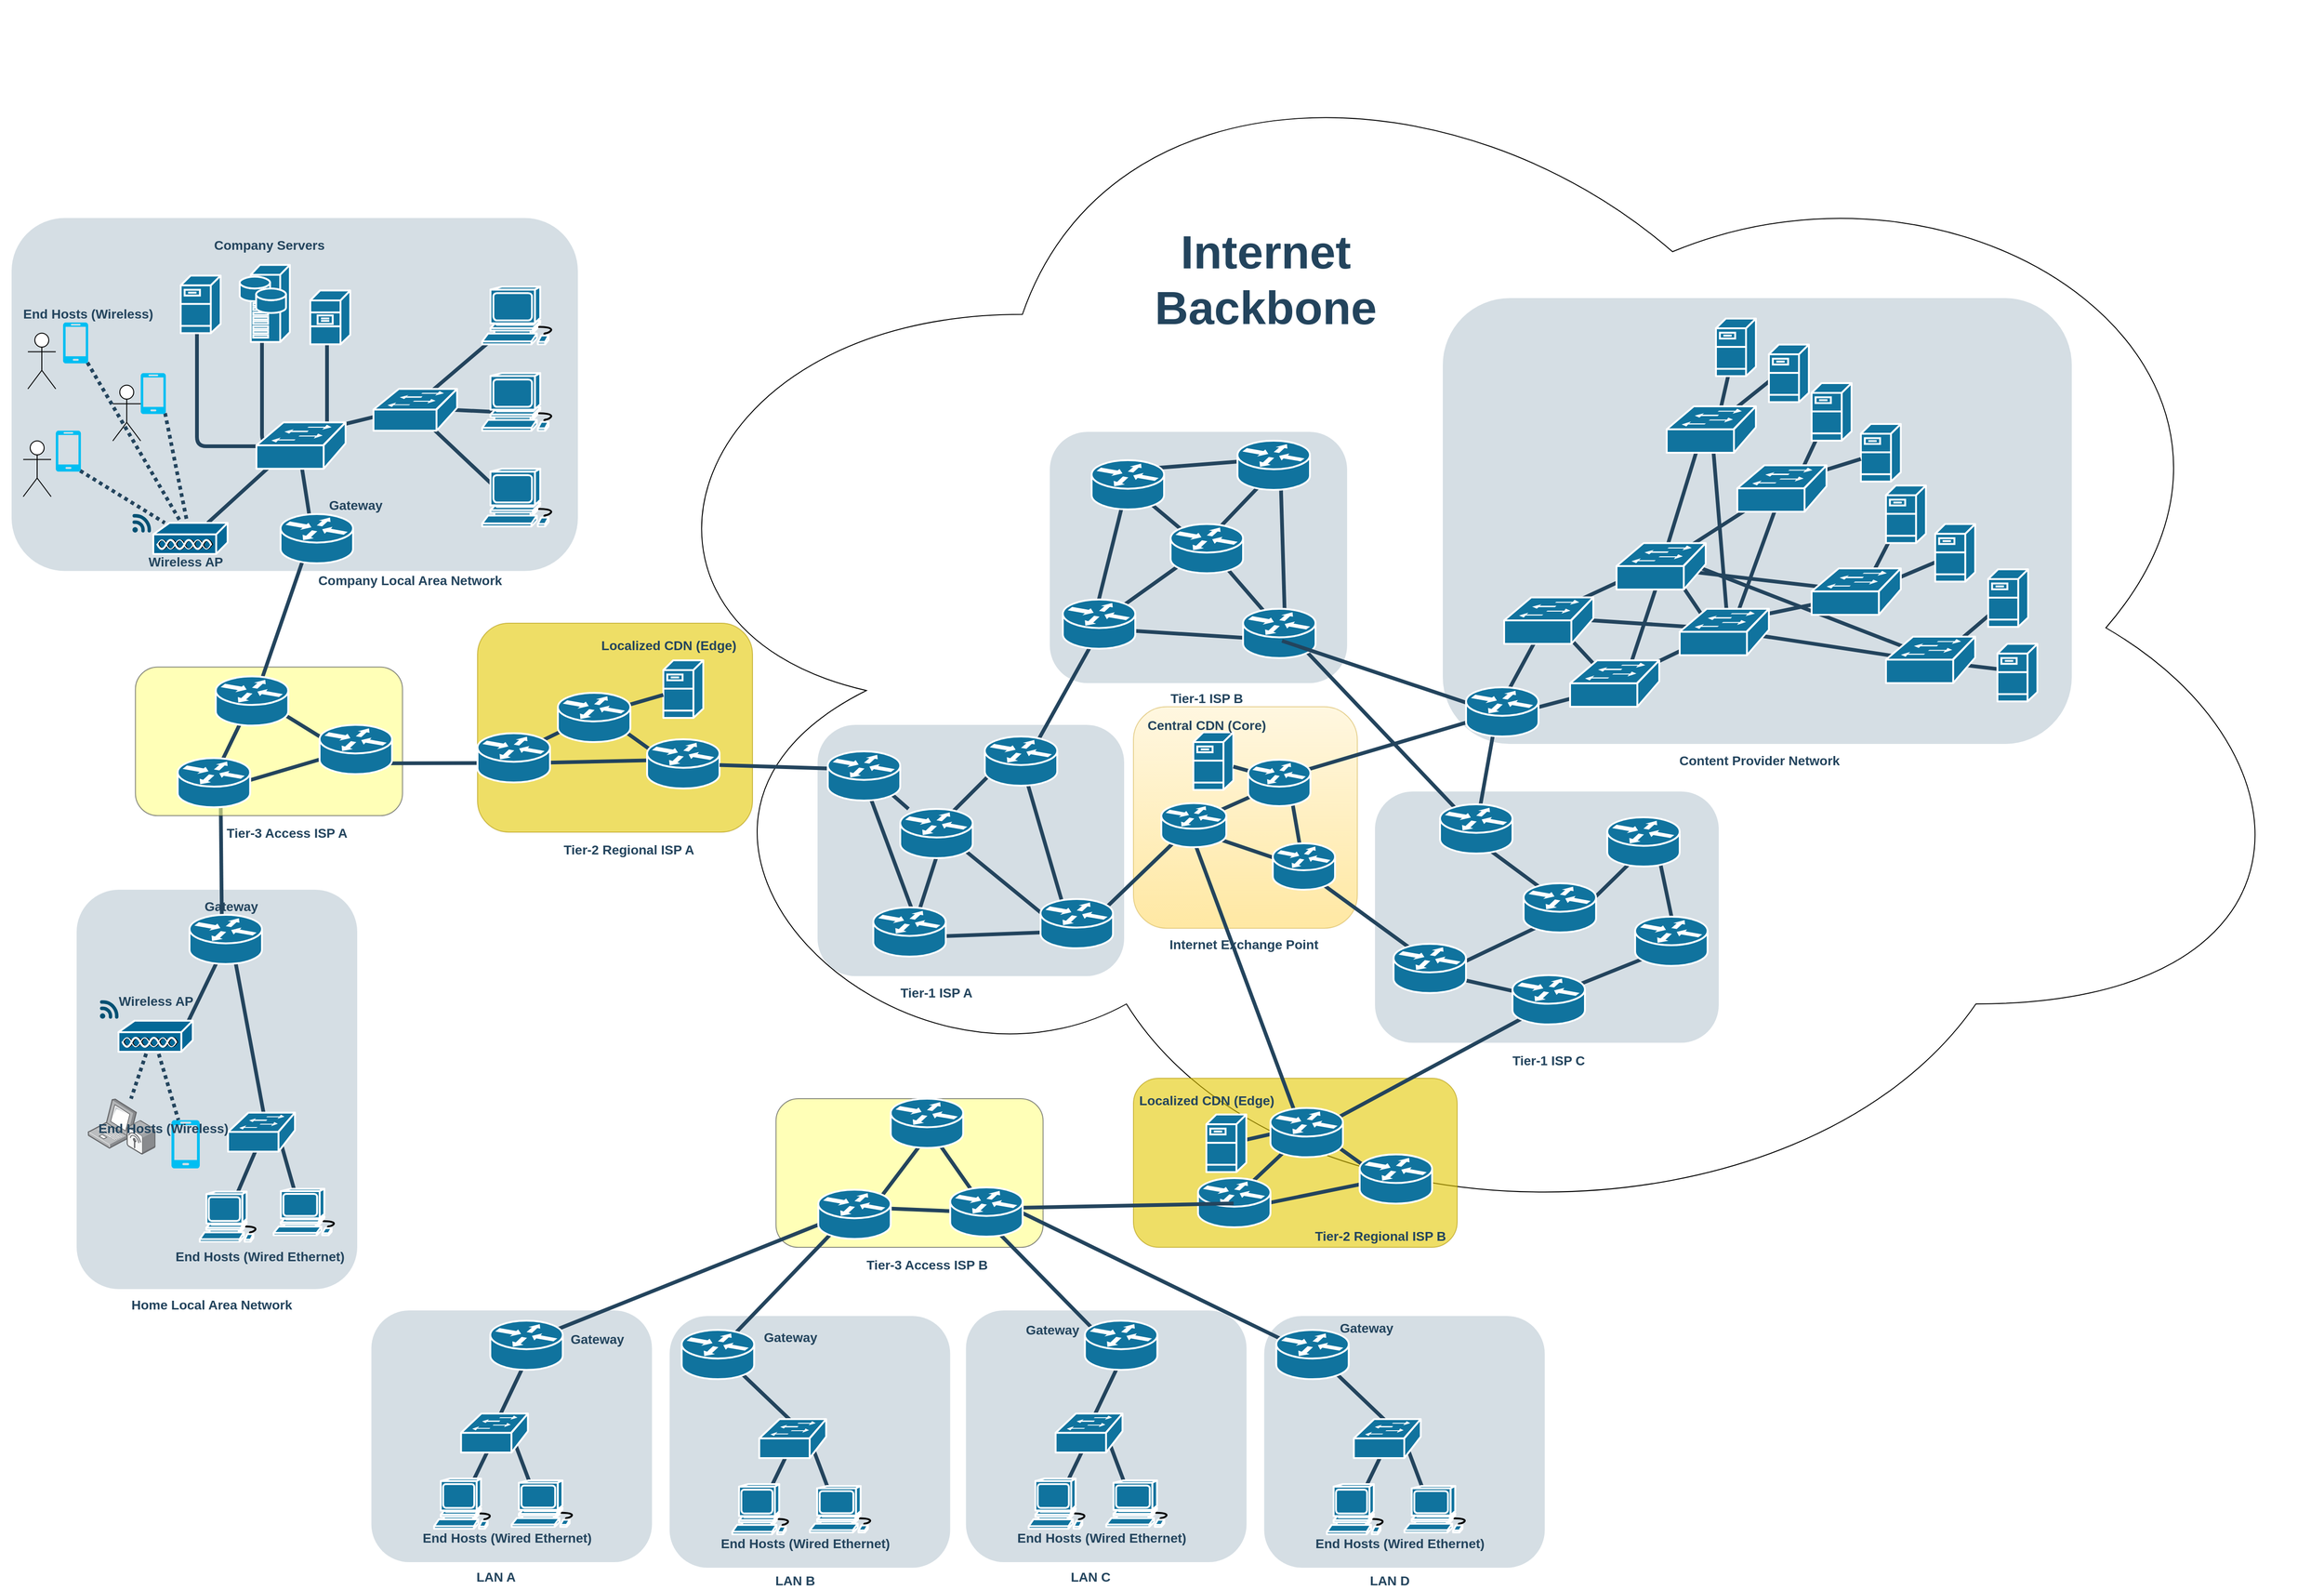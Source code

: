 <mxfile version="28.2.8">
  <diagram id="6a731a19-8d31-9384-78a2-239565b7b9f0" name="Page-1">
    <mxGraphModel dx="3996" dy="2833" grid="1" gridSize="10" guides="1" tooltips="1" connect="1" arrows="1" fold="1" page="1" pageScale="1" pageWidth="827" pageHeight="1169" background="none" math="0" shadow="0">
      <root>
        <mxCell id="0" />
        <mxCell id="1" parent="0" />
        <mxCell id="8mqi0Wb3uONjZXPuttcm-2519" value="" style="ellipse;shape=cloud;whiteSpace=wrap;html=1;" vertex="1" parent="1">
          <mxGeometry x="414" y="-260" width="1866" height="1350" as="geometry" />
        </mxCell>
        <mxCell id="8mqi0Wb3uONjZXPuttcm-2292" value="" style="rounded=1;whiteSpace=wrap;html=1;strokeColor=none;fillColor=#BAC8D3;fontSize=24;fontColor=#23445D;align=center;opacity=60;" vertex="1" parent="1">
          <mxGeometry x="660" y="519.5" width="330" height="270.5" as="geometry" />
        </mxCell>
        <mxCell id="2086" value="" style="rounded=1;whiteSpace=wrap;html=1;strokeColor=#B09500;fillColor=#e3c800;fontSize=24;fontColor=#000000;align=center;opacity=60;" parent="1" vertex="1">
          <mxGeometry x="294" y="410" width="296" height="225" as="geometry" />
        </mxCell>
        <mxCell id="2093" value="" style="rounded=1;whiteSpace=wrap;html=1;strokeColor=none;fillColor=#BAC8D3;fontSize=24;fontColor=#23445D;align=center;opacity=60;" parent="1" vertex="1">
          <mxGeometry x="-137.5" y="697" width="302" height="430" as="geometry" />
        </mxCell>
        <mxCell id="2095" value="" style="rounded=1;whiteSpace=wrap;html=1;strokeColor=none;fillColor=#BAC8D3;fontSize=24;fontColor=#23445D;align=center;opacity=60;" parent="1" vertex="1">
          <mxGeometry x="-207.5" y="-26.25" width="609.5" height="380" as="geometry" />
        </mxCell>
        <mxCell id="2158" value="" style="edgeStyle=elbowEdgeStyle;elbow=horizontal;endArrow=none;html=1;strokeColor=#23445D;endFill=0;strokeWidth=4;rounded=1;exitX=0.446;exitY=0.556;exitDx=0;exitDy=0;exitPerimeter=0;" parent="1" target="2099" edge="1" source="2107">
          <mxGeometry width="100" height="100" relative="1" as="geometry">
            <mxPoint x="99" y="163.75" as="sourcePoint" />
            <mxPoint x="99.333" y="110.694" as="targetPoint" />
            <Array as="points">
              <mxPoint x="132" y="133.75" />
            </Array>
          </mxGeometry>
        </mxCell>
        <mxCell id="2159" value="" style="edgeStyle=elbowEdgeStyle;elbow=horizontal;endArrow=none;html=1;strokeColor=#23445D;endFill=0;strokeWidth=4;rounded=1;exitX=0.404;exitY=0.468;exitDx=0;exitDy=0;exitPerimeter=0;" parent="1" target="2100" edge="1" source="2107">
          <mxGeometry width="100" height="100" relative="1" as="geometry">
            <mxPoint x="29" y="163.75" as="sourcePoint" />
            <mxPoint x="28.806" y="110.694" as="targetPoint" />
            <Array as="points">
              <mxPoint x="62" y="183.75" />
            </Array>
          </mxGeometry>
        </mxCell>
        <mxCell id="2160" value="" style="edgeStyle=elbowEdgeStyle;elbow=horizontal;endArrow=none;html=1;strokeColor=#23445D;endFill=0;strokeWidth=4;rounded=1;exitX=0.472;exitY=0.514;exitDx=0;exitDy=0;exitPerimeter=0;entryX=1;entryY=0.5;entryDx=0;entryDy=0;entryPerimeter=0;" parent="1" target="2097" edge="1" source="2107">
          <mxGeometry width="100" height="100" relative="1" as="geometry">
            <mxPoint x="-39" y="163.75" as="sourcePoint" />
            <mxPoint x="-39.194" y="110.694" as="targetPoint" />
            <Array as="points">
              <mxPoint x="-8" y="143.75" />
            </Array>
          </mxGeometry>
        </mxCell>
        <mxCell id="2172" style="edgeStyle=none;rounded=1;html=1;strokeColor=#23445D;endArrow=none;endFill=0;strokeWidth=4;entryX=0.449;entryY=0.544;entryDx=0;entryDy=0;entryPerimeter=0;exitX=0.592;exitY=0.593;exitDx=0;exitDy=0;exitPerimeter=0;" parent="1" source="8mqi0Wb3uONjZXPuttcm-2573" target="8mqi0Wb3uONjZXPuttcm-2258" edge="1">
          <mxGeometry relative="1" as="geometry">
            <mxPoint x="320" y="580" as="sourcePoint" />
            <mxPoint x="235" y="554.953" as="targetPoint" />
          </mxGeometry>
        </mxCell>
        <mxCell id="2201" style="rounded=1;html=1;strokeColor=#23445D;endArrow=none;endFill=0;strokeWidth=4;exitX=0.474;exitY=0.486;exitDx=0;exitDy=0;exitPerimeter=0;entryX=0.651;entryY=0.505;entryDx=0;entryDy=0;entryPerimeter=0;" parent="1" source="2133" target="2135" edge="1">
          <mxGeometry relative="1" as="geometry" />
        </mxCell>
        <mxCell id="2226" value="&lt;font color=&quot;#23445d&quot;&gt;Company Local Area Network&lt;/font&gt;" style="rounded=1;whiteSpace=wrap;html=1;strokeColor=none;fillColor=none;fontSize=14;fontColor=#742B21;align=center;fontStyle=1" parent="1" vertex="1">
          <mxGeometry x="109" y="354.75" width="225" height="19" as="geometry" />
        </mxCell>
        <mxCell id="2233" value="Home Local Area Network" style="rounded=1;whiteSpace=wrap;html=1;strokeColor=none;fillColor=none;fontSize=14;fontColor=#23445D;align=center;fontStyle=1" parent="1" vertex="1">
          <mxGeometry x="-90.5" y="1134" width="196" height="19" as="geometry" />
        </mxCell>
        <mxCell id="2257" style="edgeStyle=orthogonalEdgeStyle;curved=1;rounded=0;jumpStyle=none;html=1;exitX=0.75;exitY=0;entryX=0.75;entryY=0;shadow=0;labelBackgroundColor=#ffffff;startArrow=none;startFill=0;endArrow=none;endFill=0;endSize=10;jettySize=auto;orthogonalLoop=1;strokeColor=#23445D;strokeWidth=2;fillColor=#F08705;fontFamily=Helvetica;fontSize=25;fontColor=#23445D;align=left;" parent="1" edge="1">
          <mxGeometry relative="1" as="geometry">
            <mxPoint x="813.75" y="434" as="sourcePoint" />
            <mxPoint x="813.75" y="434" as="targetPoint" />
          </mxGeometry>
        </mxCell>
        <mxCell id="8mqi0Wb3uONjZXPuttcm-2264" style="rounded=1;html=1;entryX=1;entryY=0.67;entryPerimeter=0;strokeColor=#23445D;endArrow=none;endFill=0;strokeWidth=4;entryDx=0;entryDy=0;" edge="1" parent="1">
          <mxGeometry relative="1" as="geometry">
            <mxPoint x="23.5" y="754" as="sourcePoint" />
            <mxPoint x="-22.5" y="849.21" as="targetPoint" />
          </mxGeometry>
        </mxCell>
        <mxCell id="8mqi0Wb3uONjZXPuttcm-2265" value="" style="points=[[0.005,0.09,0],[0.08,0,0],[0.76,0.25,0],[1,0.92,0],[0.91,0.995,0],[0.57,0.995,0],[0.045,0.955,0],[0.005,0.43,0]];verticalLabelPosition=bottom;sketch=0;html=1;verticalAlign=top;aspect=fixed;align=center;pointerEvents=1;shape=mxgraph.cisco19.3g_4g_indicator;fillColor=#005073;strokeColor=none;" vertex="1" parent="1">
          <mxGeometry x="-112.5" y="816" width="20" height="20" as="geometry" />
        </mxCell>
        <mxCell id="8mqi0Wb3uONjZXPuttcm-2266" value="" style="image;points=[];aspect=fixed;html=1;align=center;shadow=0;dashed=0;image=img/lib/allied_telesis/wireless/Laptop_Wireless.svg;" vertex="1" parent="1">
          <mxGeometry x="-125.5" y="922" width="72.92" height="60" as="geometry" />
        </mxCell>
        <mxCell id="8mqi0Wb3uONjZXPuttcm-2270" value="" style="verticalLabelPosition=bottom;html=1;verticalAlign=top;align=center;strokeColor=none;fillColor=#00BEF2;shape=mxgraph.azure.mobile;pointerEvents=1;" vertex="1" parent="1">
          <mxGeometry x="-35.5" y="945" width="30.5" height="52" as="geometry" />
        </mxCell>
        <mxCell id="8mqi0Wb3uONjZXPuttcm-2271" style="rounded=1;html=1;entryX=0.548;entryY=0.163;entryPerimeter=0;strokeColor=#23445D;endArrow=none;endFill=0;strokeWidth=4;entryDx=0;entryDy=0;exitX=0.581;exitY=0.538;exitDx=0;exitDy=0;exitPerimeter=0;" edge="1" parent="1" source="8mqi0Wb3uONjZXPuttcm-2258" target="8mqi0Wb3uONjZXPuttcm-2268">
          <mxGeometry relative="1" as="geometry">
            <mxPoint x="97.5" y="851" as="sourcePoint" />
            <mxPoint x="51.5" y="946" as="targetPoint" />
          </mxGeometry>
        </mxCell>
        <mxCell id="8mqi0Wb3uONjZXPuttcm-2272" style="rounded=1;html=1;strokeColor=#23445D;endArrow=none;endFill=0;strokeWidth=4;exitX=0.548;exitY=0.432;exitDx=0;exitDy=0;exitPerimeter=0;entryX=0.369;entryY=0.71;entryDx=0;entryDy=0;entryPerimeter=0;" edge="1" parent="1" source="8mqi0Wb3uONjZXPuttcm-2268" target="8mqi0Wb3uONjZXPuttcm-2267">
          <mxGeometry relative="1" as="geometry">
            <mxPoint x="10.0" y="979" as="sourcePoint" />
            <mxPoint x="-36.0" y="1074" as="targetPoint" />
          </mxGeometry>
        </mxCell>
        <mxCell id="8mqi0Wb3uONjZXPuttcm-2274" style="rounded=1;html=1;entryX=0.444;entryY=0.723;entryPerimeter=0;strokeColor=#23445D;endArrow=none;endFill=0;strokeWidth=4;entryDx=0;entryDy=0;exitX=0.729;exitY=0.411;exitDx=0;exitDy=0;exitPerimeter=0;" edge="1" parent="1" source="8mqi0Wb3uONjZXPuttcm-2268" target="8mqi0Wb3uONjZXPuttcm-2269">
          <mxGeometry relative="1" as="geometry">
            <mxPoint x="140.5" y="1007" as="sourcePoint" />
            <mxPoint x="94.5" y="1102" as="targetPoint" />
          </mxGeometry>
        </mxCell>
        <mxCell id="8mqi0Wb3uONjZXPuttcm-2267" value="" style="shape=mxgraph.cisco.computers_and_peripherals.workstation;html=1;dashed=0;fillColor=#10739E;strokeColor=#ffffff;strokeWidth=2;verticalLabelPosition=bottom;verticalAlign=top;fontFamily=Helvetica;fontSize=36;fontColor=#FFB366" vertex="1" parent="1">
          <mxGeometry x="-5.0" y="1022" width="67" height="54" as="geometry" />
        </mxCell>
        <mxCell id="8mqi0Wb3uONjZXPuttcm-2269" value="" style="shape=mxgraph.cisco.computers_and_peripherals.workstation;html=1;dashed=0;fillColor=#10739E;strokeColor=#ffffff;strokeWidth=2;verticalLabelPosition=bottom;verticalAlign=top;fontFamily=Helvetica;fontSize=36;fontColor=#FFB366" vertex="1" parent="1">
          <mxGeometry x="74.5" y="1019" width="72.5" height="50" as="geometry" />
        </mxCell>
        <mxCell id="8mqi0Wb3uONjZXPuttcm-2268" value="" style="shape=mxgraph.cisco.switches.workgroup_switch;html=1;dashed=0;fillColor=#10739E;strokeColor=#ffffff;strokeWidth=2;verticalLabelPosition=bottom;verticalAlign=top;fontFamily=Helvetica;fontSize=36;fontColor=#FFB366" vertex="1" parent="1">
          <mxGeometry x="25.5" y="937" width="72" height="42" as="geometry" />
        </mxCell>
        <mxCell id="8mqi0Wb3uONjZXPuttcm-2258" value="" style="shape=mxgraph.cisco.routers.router;html=1;dashed=0;fillColor=#10739E;strokeColor=#ffffff;strokeWidth=2;verticalLabelPosition=bottom;verticalAlign=top;fontFamily=Helvetica;fontSize=36;fontColor=#FFB366" vertex="1" parent="1">
          <mxGeometry x="-16.0" y="724" width="78" height="53" as="geometry" />
        </mxCell>
        <mxCell id="8mqi0Wb3uONjZXPuttcm-2275" style="rounded=1;html=1;strokeColor=#23445D;endArrow=none;endFill=0;strokeWidth=4;exitX=0.483;exitY=0.695;exitDx=0;exitDy=0;exitPerimeter=0;curved=0;dashed=1;dashPattern=1 1;" edge="1" parent="1" target="8mqi0Wb3uONjZXPuttcm-2266">
          <mxGeometry relative="1" as="geometry">
            <mxPoint x="-55.071" y="850.785" as="sourcePoint" />
            <mxPoint x="89.5" y="1088" as="targetPoint" />
          </mxGeometry>
        </mxCell>
        <mxCell id="8mqi0Wb3uONjZXPuttcm-2276" style="rounded=1;html=1;strokeColor=#23445D;endArrow=none;endFill=0;strokeWidth=4;exitX=0.469;exitY=0.695;exitDx=0;exitDy=0;exitPerimeter=0;curved=0;dashed=1;dashPattern=1 1;" edge="1" parent="1" target="8mqi0Wb3uONjZXPuttcm-2270">
          <mxGeometry relative="1" as="geometry">
            <mxPoint x="-55.953" y="850.785" as="sourcePoint" />
            <mxPoint x="-45.5" y="960" as="targetPoint" />
          </mxGeometry>
        </mxCell>
        <mxCell id="8mqi0Wb3uONjZXPuttcm-2277" value="Gateway" style="rounded=1;whiteSpace=wrap;html=1;strokeColor=none;fillColor=none;fontSize=14;fontColor=#23445D;align=center;fontStyle=1" vertex="1" parent="1">
          <mxGeometry x="-30.5" y="705" width="118" height="19" as="geometry" />
        </mxCell>
        <mxCell id="8mqi0Wb3uONjZXPuttcm-2278" value="End Hosts (Wired Ethernet)" style="rounded=1;whiteSpace=wrap;html=1;strokeColor=none;fillColor=none;fontSize=14;fontColor=#23445D;align=center;fontStyle=1" vertex="1" parent="1">
          <mxGeometry x="-35.5" y="1082" width="190" height="19" as="geometry" />
        </mxCell>
        <mxCell id="8mqi0Wb3uONjZXPuttcm-2279" value="Wireless AP" style="rounded=1;whiteSpace=wrap;html=1;strokeColor=none;fillColor=none;fontSize=14;fontColor=#23445D;align=center;fontStyle=1" vertex="1" parent="1">
          <mxGeometry x="-147.5" y="807" width="190" height="19" as="geometry" />
        </mxCell>
        <mxCell id="8mqi0Wb3uONjZXPuttcm-2280" value="End Hosts (Wireless)" style="rounded=1;whiteSpace=wrap;html=1;strokeColor=none;fillColor=none;fontSize=14;fontColor=#23445D;align=center;fontStyle=1" vertex="1" parent="1">
          <mxGeometry x="-139.42" y="944" width="190" height="19" as="geometry" />
        </mxCell>
        <mxCell id="8mqi0Wb3uONjZXPuttcm-2281" value="" style="shape=mxgraph.cisco.misc.access_point;html=1;pointerEvents=1;dashed=0;fillColor=#036897;strokeColor=#ffffff;strokeWidth=2;verticalLabelPosition=bottom;verticalAlign=top;align=center;outlineConnect=0;" vertex="1" parent="1">
          <mxGeometry x="-92.5" y="838" width="80" height="34" as="geometry" />
        </mxCell>
        <mxCell id="8mqi0Wb3uONjZXPuttcm-2285" value="Tier-2 Regional ISP A" style="rounded=1;whiteSpace=wrap;html=1;strokeColor=none;fillColor=none;fontSize=14;fontColor=#23445D;align=center;fontStyle=1" vertex="1" parent="1">
          <mxGeometry x="359" y="644" width="196" height="19" as="geometry" />
        </mxCell>
        <mxCell id="8mqi0Wb3uONjZXPuttcm-2289" style="edgeStyle=none;rounded=1;html=1;strokeColor=#23445D;endArrow=none;endFill=0;strokeWidth=4;entryX=0.484;entryY=0.443;entryDx=0;entryDy=0;entryPerimeter=0;exitX=0.503;exitY=0.453;exitDx=0;exitDy=0;exitPerimeter=0;" edge="1" parent="1" source="8mqi0Wb3uONjZXPuttcm-2287" target="8mqi0Wb3uONjZXPuttcm-2284">
          <mxGeometry relative="1" as="geometry">
            <mxPoint x="526.5" y="655" as="sourcePoint" />
            <mxPoint x="441.5" y="774" as="targetPoint" />
          </mxGeometry>
        </mxCell>
        <mxCell id="8mqi0Wb3uONjZXPuttcm-2290" style="edgeStyle=none;rounded=1;html=1;strokeColor=#23445D;endArrow=none;endFill=0;strokeWidth=4;entryX=0.474;entryY=0.665;entryDx=0;entryDy=0;entryPerimeter=0;exitX=0.744;exitY=0.594;exitDx=0;exitDy=0;exitPerimeter=0;" edge="1" parent="1" source="8mqi0Wb3uONjZXPuttcm-2287" target="8mqi0Wb3uONjZXPuttcm-2288">
          <mxGeometry relative="1" as="geometry">
            <mxPoint x="566.5" y="705" as="sourcePoint" />
            <mxPoint x="481.5" y="824" as="targetPoint" />
          </mxGeometry>
        </mxCell>
        <mxCell id="8mqi0Wb3uONjZXPuttcm-2291" style="edgeStyle=none;rounded=1;html=1;strokeColor=#23445D;endArrow=none;endFill=0;strokeWidth=4;entryX=0.628;entryY=0.608;entryDx=0;entryDy=0;entryPerimeter=0;exitX=0.683;exitY=0.406;exitDx=0;exitDy=0;exitPerimeter=0;" edge="1" parent="1" source="8mqi0Wb3uONjZXPuttcm-2288" target="8mqi0Wb3uONjZXPuttcm-2284">
          <mxGeometry relative="1" as="geometry">
            <mxPoint x="616.5" y="735" as="sourcePoint" />
            <mxPoint x="531.5" y="854" as="targetPoint" />
          </mxGeometry>
        </mxCell>
        <mxCell id="8mqi0Wb3uONjZXPuttcm-2288" value="" style="shape=mxgraph.cisco.routers.router;html=1;dashed=0;fillColor=#10739E;strokeColor=#ffffff;strokeWidth=2;verticalLabelPosition=bottom;verticalAlign=top;fontFamily=Helvetica;fontSize=36;fontColor=#FFB366" vertex="1" parent="1">
          <mxGeometry x="476.5" y="535" width="78" height="53" as="geometry" />
        </mxCell>
        <mxCell id="8mqi0Wb3uONjZXPuttcm-2293" value="" style="rounded=1;whiteSpace=wrap;html=1;strokeColor=none;fillColor=#BAC8D3;fontSize=24;fontColor=#23445D;align=center;opacity=60;" vertex="1" parent="1">
          <mxGeometry x="1260" y="591.25" width="370" height="270.5" as="geometry" />
        </mxCell>
        <mxCell id="8mqi0Wb3uONjZXPuttcm-2294" value="" style="rounded=1;whiteSpace=wrap;html=1;strokeColor=none;fillColor=#BAC8D3;fontSize=24;fontColor=#23445D;align=center;opacity=60;" vertex="1" parent="1">
          <mxGeometry x="910" y="204" width="320" height="270.5" as="geometry" />
        </mxCell>
        <mxCell id="8mqi0Wb3uONjZXPuttcm-2302" value="" style="rounded=1;whiteSpace=wrap;html=1;strokeColor=#d6b656;fillColor=#fff2cc;fontSize=24;align=center;opacity=60;gradientColor=#ffd966;" vertex="1" parent="1">
          <mxGeometry x="1000" y="500" width="241" height="238.5" as="geometry" />
        </mxCell>
        <mxCell id="8mqi0Wb3uONjZXPuttcm-2305" style="rounded=1;html=1;strokeColor=#23445D;endArrow=none;endFill=0;strokeWidth=4;exitX=0.603;exitY=0.509;exitDx=0;exitDy=0;exitPerimeter=0;" edge="1" parent="1" source="2133" target="8mqi0Wb3uONjZXPuttcm-2297">
          <mxGeometry relative="1" as="geometry">
            <mxPoint x="710" y="690" as="sourcePoint" />
            <mxPoint x="766" y="756" as="targetPoint" />
          </mxGeometry>
        </mxCell>
        <mxCell id="8mqi0Wb3uONjZXPuttcm-2306" style="rounded=1;html=1;strokeColor=#23445D;endArrow=none;endFill=0;strokeWidth=4;exitX=0.615;exitY=0.453;exitDx=0;exitDy=0;exitPerimeter=0;entryX=0.506;entryY=0.646;entryDx=0;entryDy=0;entryPerimeter=0;" edge="1" parent="1" source="8mqi0Wb3uONjZXPuttcm-2297" target="2135">
          <mxGeometry relative="1" as="geometry">
            <mxPoint x="830" y="700" as="sourcePoint" />
            <mxPoint x="886" y="766" as="targetPoint" />
          </mxGeometry>
        </mxCell>
        <mxCell id="8mqi0Wb3uONjZXPuttcm-2307" style="rounded=1;html=1;strokeColor=#23445D;endArrow=none;endFill=0;strokeWidth=4;exitX=0.647;exitY=0.547;exitDx=0;exitDy=0;exitPerimeter=0;entryX=0.314;entryY=0.651;entryDx=0;entryDy=0;entryPerimeter=0;" edge="1" parent="1" source="8mqi0Wb3uONjZXPuttcm-2297" target="8mqi0Wb3uONjZXPuttcm-2298">
          <mxGeometry relative="1" as="geometry">
            <mxPoint x="820" y="760" as="sourcePoint" />
            <mxPoint x="876" y="826" as="targetPoint" />
          </mxGeometry>
        </mxCell>
        <mxCell id="8mqi0Wb3uONjZXPuttcm-2308" style="rounded=1;html=1;strokeColor=#23445D;endArrow=none;endFill=0;strokeWidth=4;exitX=0.715;exitY=0.599;exitDx=0;exitDy=0;exitPerimeter=0;entryX=0.506;entryY=0.651;entryDx=0;entryDy=0;entryPerimeter=0;" edge="1" parent="1" source="2135" target="8mqi0Wb3uONjZXPuttcm-2298">
          <mxGeometry relative="1" as="geometry">
            <mxPoint x="830" y="770" as="sourcePoint" />
            <mxPoint x="886" y="836" as="targetPoint" />
          </mxGeometry>
        </mxCell>
        <mxCell id="8mqi0Wb3uONjZXPuttcm-2309" style="rounded=1;html=1;strokeColor=#23445D;endArrow=none;endFill=0;strokeWidth=4;entryX=0.41;entryY=0.627;entryDx=0;entryDy=0;entryPerimeter=0;" edge="1" parent="1" source="8mqi0Wb3uONjZXPuttcm-2299" target="8mqi0Wb3uONjZXPuttcm-2298">
          <mxGeometry relative="1" as="geometry">
            <mxPoint x="930" y="750" as="sourcePoint" />
            <mxPoint x="986" y="816" as="targetPoint" />
          </mxGeometry>
        </mxCell>
        <mxCell id="2135" value="" style="shape=mxgraph.cisco.routers.router;html=1;dashed=0;fillColor=#10739E;strokeColor=#ffffff;strokeWidth=2;verticalLabelPosition=bottom;verticalAlign=top;fontFamily=Helvetica;fontSize=36;fontColor=#FFB366" parent="1" vertex="1">
          <mxGeometry x="720" y="716" width="78" height="53" as="geometry" />
        </mxCell>
        <mxCell id="8mqi0Wb3uONjZXPuttcm-2312" style="rounded=1;html=1;strokeColor=#23445D;endArrow=none;endFill=0;strokeWidth=4;entryX=0.41;entryY=0.274;entryDx=0;entryDy=0;entryPerimeter=0;exitX=0.455;exitY=0.453;exitDx=0;exitDy=0;exitPerimeter=0;" edge="1" parent="1" source="8mqi0Wb3uONjZXPuttcm-2297" target="8mqi0Wb3uONjZXPuttcm-2299">
          <mxGeometry relative="1" as="geometry">
            <mxPoint x="900" y="670" as="sourcePoint" />
            <mxPoint x="945" y="825" as="targetPoint" />
          </mxGeometry>
        </mxCell>
        <mxCell id="8mqi0Wb3uONjZXPuttcm-2297" value="" style="shape=mxgraph.cisco.routers.router;html=1;dashed=0;fillColor=#10739E;strokeColor=#ffffff;strokeWidth=2;verticalLabelPosition=bottom;verticalAlign=top;fontFamily=Helvetica;fontSize=36;fontColor=#FFB366" vertex="1" parent="1">
          <mxGeometry x="749" y="610" width="78" height="53" as="geometry" />
        </mxCell>
        <mxCell id="8mqi0Wb3uONjZXPuttcm-2324" value="Tier-1 ISP A" style="rounded=1;whiteSpace=wrap;html=1;strokeColor=none;fillColor=none;fontSize=14;fontColor=#23445D;align=center;fontStyle=1" vertex="1" parent="1">
          <mxGeometry x="690" y="798.5" width="196" height="19" as="geometry" />
        </mxCell>
        <mxCell id="8mqi0Wb3uONjZXPuttcm-2326" value="Tier-1 ISP B" style="rounded=1;whiteSpace=wrap;html=1;strokeColor=none;fillColor=none;fontSize=14;fontColor=#23445D;align=center;fontStyle=1" vertex="1" parent="1">
          <mxGeometry x="981" y="481" width="196" height="19" as="geometry" />
        </mxCell>
        <mxCell id="8mqi0Wb3uONjZXPuttcm-2327" value="Tier-1 ISP C" style="rounded=1;whiteSpace=wrap;html=1;strokeColor=none;fillColor=none;fontSize=14;fontColor=#23445D;align=center;fontStyle=1" vertex="1" parent="1">
          <mxGeometry x="1349" y="871" width="196" height="19" as="geometry" />
        </mxCell>
        <mxCell id="8mqi0Wb3uONjZXPuttcm-2328" style="rounded=1;html=1;strokeColor=#23445D;endArrow=none;endFill=0;strokeWidth=4;entryX=0.52;entryY=0.584;entryDx=0;entryDy=0;entryPerimeter=0;exitX=0.554;exitY=0.556;exitDx=0;exitDy=0;exitPerimeter=0;" edge="1" parent="1" source="8mqi0Wb3uONjZXPuttcm-2299" target="8mqi0Wb3uONjZXPuttcm-2313">
          <mxGeometry relative="1" as="geometry">
            <mxPoint x="930" y="630" as="sourcePoint" />
            <mxPoint x="975" y="785" as="targetPoint" />
          </mxGeometry>
        </mxCell>
        <mxCell id="8mqi0Wb3uONjZXPuttcm-2329" style="rounded=1;html=1;strokeColor=#23445D;endArrow=none;endFill=0;strokeWidth=4;entryX=0.491;entryY=0.449;entryDx=0;entryDy=0;entryPerimeter=0;exitX=0.453;exitY=0.524;exitDx=0;exitDy=0;exitPerimeter=0;" edge="1" parent="1" source="8mqi0Wb3uONjZXPuttcm-2313" target="8mqi0Wb3uONjZXPuttcm-2315">
          <mxGeometry relative="1" as="geometry">
            <mxPoint x="1054" y="414.5" as="sourcePoint" />
            <mxPoint x="1099" y="569.5" as="targetPoint" />
          </mxGeometry>
        </mxCell>
        <mxCell id="8mqi0Wb3uONjZXPuttcm-2330" style="rounded=1;html=1;strokeColor=#23445D;endArrow=none;endFill=0;strokeWidth=4;entryX=0.412;entryY=0.504;entryDx=0;entryDy=0;entryPerimeter=0;exitX=0.474;exitY=0.614;exitDx=0;exitDy=0;exitPerimeter=0;" edge="1" parent="1" source="8mqi0Wb3uONjZXPuttcm-2314" target="8mqi0Wb3uONjZXPuttcm-2313">
          <mxGeometry relative="1" as="geometry">
            <mxPoint x="1104" y="354.5" as="sourcePoint" />
            <mxPoint x="1149" y="509.5" as="targetPoint" />
          </mxGeometry>
        </mxCell>
        <mxCell id="8mqi0Wb3uONjZXPuttcm-2331" style="rounded=1;html=1;strokeColor=#23445D;endArrow=none;endFill=0;strokeWidth=4;entryX=0.503;entryY=0.415;entryDx=0;entryDy=0;entryPerimeter=0;exitX=0.545;exitY=0.508;exitDx=0;exitDy=0;exitPerimeter=0;" edge="1" parent="1" source="8mqi0Wb3uONjZXPuttcm-2315" target="8mqi0Wb3uONjZXPuttcm-2317">
          <mxGeometry relative="1" as="geometry">
            <mxPoint x="1094" y="444.5" as="sourcePoint" />
            <mxPoint x="1139" y="599.5" as="targetPoint" />
          </mxGeometry>
        </mxCell>
        <mxCell id="8mqi0Wb3uONjZXPuttcm-2333" style="rounded=1;html=1;strokeColor=#23445D;endArrow=none;endFill=0;strokeWidth=4;entryX=0.489;entryY=0.634;entryDx=0;entryDy=0;entryPerimeter=0;exitX=0.628;exitY=0.604;exitDx=0;exitDy=0;exitPerimeter=0;" edge="1" parent="1" source="8mqi0Wb3uONjZXPuttcm-2313" target="8mqi0Wb3uONjZXPuttcm-2317">
          <mxGeometry relative="1" as="geometry">
            <mxPoint x="1174" y="374.5" as="sourcePoint" />
            <mxPoint x="1219" y="529.5" as="targetPoint" />
          </mxGeometry>
        </mxCell>
        <mxCell id="8mqi0Wb3uONjZXPuttcm-2334" style="rounded=1;html=1;strokeColor=#23445D;endArrow=none;endFill=0;strokeWidth=4;entryX=0.593;entryY=0.613;entryDx=0;entryDy=0;entryPerimeter=0;exitX=0.584;exitY=0.554;exitDx=0;exitDy=0;exitPerimeter=0;" edge="1" parent="1" source="8mqi0Wb3uONjZXPuttcm-2317" target="8mqi0Wb3uONjZXPuttcm-2316">
          <mxGeometry relative="1" as="geometry">
            <mxPoint x="1194" y="364.5" as="sourcePoint" />
            <mxPoint x="1239" y="519.5" as="targetPoint" />
          </mxGeometry>
        </mxCell>
        <mxCell id="8mqi0Wb3uONjZXPuttcm-2335" style="rounded=1;html=1;strokeColor=#23445D;endArrow=none;endFill=0;strokeWidth=4;entryX=0.445;entryY=0.374;entryDx=0;entryDy=0;entryPerimeter=0;" edge="1" parent="1" target="8mqi0Wb3uONjZXPuttcm-2316">
          <mxGeometry relative="1" as="geometry">
            <mxPoint x="1004" y="244.5" as="sourcePoint" />
            <mxPoint x="1049" y="399.5" as="targetPoint" />
          </mxGeometry>
        </mxCell>
        <mxCell id="8mqi0Wb3uONjZXPuttcm-2336" style="rounded=1;html=1;strokeColor=#23445D;endArrow=none;endFill=0;strokeWidth=4;entryX=0.437;entryY=0.468;entryDx=0;entryDy=0;entryPerimeter=0;exitX=0.582;exitY=0.594;exitDx=0;exitDy=0;exitPerimeter=0;" edge="1" parent="1" source="8mqi0Wb3uONjZXPuttcm-2314" target="8mqi0Wb3uONjZXPuttcm-2315">
          <mxGeometry relative="1" as="geometry">
            <mxPoint x="1114" y="404.5" as="sourcePoint" />
            <mxPoint x="1159" y="559.5" as="targetPoint" />
          </mxGeometry>
        </mxCell>
        <mxCell id="8mqi0Wb3uONjZXPuttcm-2337" style="rounded=1;html=1;strokeColor=#23445D;endArrow=none;endFill=0;strokeWidth=4;entryX=0.553;entryY=0.533;entryDx=0;entryDy=0;entryPerimeter=0;exitX=0.572;exitY=0.23;exitDx=0;exitDy=0;exitPerimeter=0;" edge="1" parent="1" source="8mqi0Wb3uONjZXPuttcm-2315" target="8mqi0Wb3uONjZXPuttcm-2316">
          <mxGeometry relative="1" as="geometry">
            <mxPoint x="1104" y="294.5" as="sourcePoint" />
            <mxPoint x="1149" y="449.5" as="targetPoint" />
          </mxGeometry>
        </mxCell>
        <mxCell id="8mqi0Wb3uONjZXPuttcm-2316" value="" style="shape=mxgraph.cisco.routers.router;html=1;dashed=0;fillColor=#10739E;strokeColor=#ffffff;strokeWidth=2;verticalLabelPosition=bottom;verticalAlign=top;fontFamily=Helvetica;fontSize=36;fontColor=#FFB366" vertex="1" parent="1">
          <mxGeometry x="1112" y="213.5" width="78" height="53" as="geometry" />
        </mxCell>
        <mxCell id="8mqi0Wb3uONjZXPuttcm-2315" value="" style="shape=mxgraph.cisco.routers.router;html=1;dashed=0;fillColor=#10739E;strokeColor=#ffffff;strokeWidth=2;verticalLabelPosition=bottom;verticalAlign=top;fontFamily=Helvetica;fontSize=36;fontColor=#FFB366" vertex="1" parent="1">
          <mxGeometry x="1040" y="303.25" width="78" height="53" as="geometry" />
        </mxCell>
        <mxCell id="8mqi0Wb3uONjZXPuttcm-2313" value="" style="shape=mxgraph.cisco.routers.router;html=1;dashed=0;fillColor=#10739E;strokeColor=#ffffff;strokeWidth=2;verticalLabelPosition=bottom;verticalAlign=top;fontFamily=Helvetica;fontSize=36;fontColor=#FFB366" vertex="1" parent="1">
          <mxGeometry x="924" y="384.5" width="78" height="53" as="geometry" />
        </mxCell>
        <mxCell id="8mqi0Wb3uONjZXPuttcm-2299" value="" style="shape=mxgraph.cisco.routers.router;html=1;dashed=0;fillColor=#10739E;strokeColor=#ffffff;strokeWidth=2;verticalLabelPosition=bottom;verticalAlign=top;fontFamily=Helvetica;fontSize=36;fontColor=#FFB366" vertex="1" parent="1">
          <mxGeometry x="840" y="532" width="78" height="53" as="geometry" />
        </mxCell>
        <mxCell id="8mqi0Wb3uONjZXPuttcm-2345" style="edgeStyle=none;rounded=1;html=1;strokeColor=#23445D;endArrow=none;endFill=0;strokeWidth=4;entryX=0.49;entryY=0.432;entryDx=0;entryDy=0;entryPerimeter=0;exitX=0.561;exitY=0.239;exitDx=0;exitDy=0;exitPerimeter=0;" edge="1" parent="1" source="2107" target="8mqi0Wb3uONjZXPuttcm-2339">
          <mxGeometry relative="1" as="geometry">
            <mxPoint x="363" y="363.75" as="sourcePoint" />
            <mxPoint x="222" y="411.75" as="targetPoint" />
          </mxGeometry>
        </mxCell>
        <mxCell id="8mqi0Wb3uONjZXPuttcm-2346" style="edgeStyle=none;rounded=1;html=1;strokeColor=#23445D;endArrow=none;endFill=0;strokeWidth=4;entryX=0.532;entryY=0.33;entryDx=0;entryDy=0;entryPerimeter=0;exitX=0.434;exitY=0.567;exitDx=0;exitDy=0;exitPerimeter=0;" edge="1" parent="1" source="2096" target="8mqi0Wb3uONjZXPuttcm-2339">
          <mxGeometry relative="1" as="geometry">
            <mxPoint x="413" y="123.75" as="sourcePoint" />
            <mxPoint x="272" y="171.75" as="targetPoint" />
          </mxGeometry>
        </mxCell>
        <mxCell id="8mqi0Wb3uONjZXPuttcm-2347" style="edgeStyle=none;rounded=1;html=1;strokeColor=#23445D;endArrow=none;endFill=0;strokeWidth=4;entryX=0.386;entryY=0.444;entryDx=0;entryDy=0;entryPerimeter=0;exitX=0.53;exitY=0.698;exitDx=0;exitDy=0;exitPerimeter=0;" edge="1" parent="1" source="8mqi0Wb3uONjZXPuttcm-2340" target="8mqi0Wb3uONjZXPuttcm-2339">
          <mxGeometry relative="1" as="geometry">
            <mxPoint x="433" y="193.75" as="sourcePoint" />
            <mxPoint x="292" y="241.75" as="targetPoint" />
          </mxGeometry>
        </mxCell>
        <mxCell id="8mqi0Wb3uONjZXPuttcm-2348" style="edgeStyle=none;rounded=1;html=1;strokeColor=#23445D;endArrow=none;endFill=0;strokeWidth=4;entryX=0.443;entryY=0.444;entryDx=0;entryDy=0;entryPerimeter=0;exitX=0.399;exitY=0.613;exitDx=0;exitDy=0;exitPerimeter=0;" edge="1" parent="1" source="8mqi0Wb3uONjZXPuttcm-2341" target="8mqi0Wb3uONjZXPuttcm-2339">
          <mxGeometry relative="1" as="geometry">
            <mxPoint x="403" y="293.75" as="sourcePoint" />
            <mxPoint x="262" y="341.75" as="targetPoint" />
          </mxGeometry>
        </mxCell>
        <mxCell id="8mqi0Wb3uONjZXPuttcm-2349" style="edgeStyle=none;rounded=1;html=1;strokeColor=#23445D;endArrow=none;endFill=0;strokeWidth=4;entryX=0.466;entryY=0.434;entryDx=0;entryDy=0;entryPerimeter=0;exitX=0.452;exitY=0.541;exitDx=0;exitDy=0;exitPerimeter=0;" edge="1" parent="1" source="8mqi0Wb3uONjZXPuttcm-2338" target="2107">
          <mxGeometry relative="1" as="geometry">
            <mxPoint x="273" y="273.75" as="sourcePoint" />
            <mxPoint x="132" y="321.75" as="targetPoint" />
          </mxGeometry>
        </mxCell>
        <mxCell id="2097" value="" style="shape=mxgraph.cisco.servers.fileserver;html=1;dashed=0;fillColor=#10739E;strokeColor=#ffffff;strokeWidth=2;verticalLabelPosition=bottom;verticalAlign=top;fontFamily=Helvetica;fontSize=36;fontColor=#FFB366" parent="1" vertex="1">
          <mxGeometry x="-25.5" y="35.75" width="43" height="62" as="geometry" />
        </mxCell>
        <mxCell id="2100" value="" style="shape=mxgraph.cisco.servers.storage_server;html=1;dashed=0;fillColor=#10739E;strokeColor=#ffffff;strokeWidth=2;verticalLabelPosition=bottom;verticalAlign=top;fontFamily=Helvetica;fontSize=36;fontColor=#FFB366" parent="1" vertex="1">
          <mxGeometry x="38" y="24.25" width="54" height="83" as="geometry" />
        </mxCell>
        <mxCell id="2099" value="" style="shape=mxgraph.cisco.servers.file_server;html=1;dashed=0;fillColor=#10739E;strokeColor=#ffffff;strokeWidth=2;verticalLabelPosition=bottom;verticalAlign=top;fontFamily=Helvetica;fontSize=36;fontColor=#FFB366" parent="1" vertex="1">
          <mxGeometry x="114" y="51.75" width="43" height="58" as="geometry" />
        </mxCell>
        <mxCell id="2096" value="" style="shape=mxgraph.cisco.computers_and_peripherals.workstation;html=1;dashed=0;fillColor=#10739E;strokeColor=#ffffff;strokeWidth=2;verticalLabelPosition=bottom;verticalAlign=top;fontFamily=Helvetica;fontSize=36;fontColor=#FFB366" parent="1" vertex="1">
          <mxGeometry x="299" y="47.75" width="83" height="62" as="geometry" />
        </mxCell>
        <mxCell id="8mqi0Wb3uONjZXPuttcm-2340" value="" style="shape=mxgraph.cisco.computers_and_peripherals.workstation;html=1;dashed=0;fillColor=#10739E;strokeColor=#ffffff;strokeWidth=2;verticalLabelPosition=bottom;verticalAlign=top;fontFamily=Helvetica;fontSize=36;fontColor=#FFB366" vertex="1" parent="1">
          <mxGeometry x="299" y="140.75" width="83" height="62" as="geometry" />
        </mxCell>
        <mxCell id="8mqi0Wb3uONjZXPuttcm-2341" value="" style="shape=mxgraph.cisco.computers_and_peripherals.workstation;html=1;dashed=0;fillColor=#10739E;strokeColor=#ffffff;strokeWidth=2;verticalLabelPosition=bottom;verticalAlign=top;fontFamily=Helvetica;fontSize=36;fontColor=#FFB366" vertex="1" parent="1">
          <mxGeometry x="299" y="243.75" width="83" height="62" as="geometry" />
        </mxCell>
        <mxCell id="8mqi0Wb3uONjZXPuttcm-2339" value="" style="shape=mxgraph.cisco.switches.workgroup_switch;html=1;dashed=0;fillColor=#10739E;strokeColor=#ffffff;strokeWidth=2;verticalLabelPosition=bottom;verticalAlign=top;fontFamily=Helvetica;fontSize=36;fontColor=#FFB366" vertex="1" parent="1">
          <mxGeometry x="182" y="157.75" width="90" height="45" as="geometry" />
        </mxCell>
        <mxCell id="8mqi0Wb3uONjZXPuttcm-2351" value="" style="shape=umlActor;verticalLabelPosition=bottom;verticalAlign=top;html=1;outlineConnect=0;" vertex="1" parent="1">
          <mxGeometry x="-195" y="213.75" width="30" height="60" as="geometry" />
        </mxCell>
        <mxCell id="8mqi0Wb3uONjZXPuttcm-2355" style="edgeStyle=none;rounded=1;html=1;strokeColor=#23445D;endArrow=none;endFill=0;strokeWidth=4;exitX=0.39;exitY=0.529;exitDx=0;exitDy=0;exitPerimeter=0;" edge="1" parent="1" source="2107" target="8mqi0Wb3uONjZXPuttcm-2352">
          <mxGeometry relative="1" as="geometry">
            <mxPoint x="68" y="458.75" as="sourcePoint" />
            <mxPoint x="52" y="353.75" as="targetPoint" />
          </mxGeometry>
        </mxCell>
        <mxCell id="8mqi0Wb3uONjZXPuttcm-2356" value="" style="points=[[0.005,0.09,0],[0.08,0,0],[0.76,0.25,0],[1,0.92,0],[0.91,0.995,0],[0.57,0.995,0],[0.045,0.955,0],[0.005,0.43,0]];verticalLabelPosition=bottom;sketch=0;html=1;verticalAlign=top;aspect=fixed;align=center;pointerEvents=1;shape=mxgraph.cisco19.3g_4g_indicator;fillColor=#005073;strokeColor=none;" vertex="1" parent="1">
          <mxGeometry x="-77.5" y="292.5" width="20" height="20" as="geometry" />
        </mxCell>
        <mxCell id="8mqi0Wb3uONjZXPuttcm-2358" value="" style="shape=umlActor;verticalLabelPosition=bottom;verticalAlign=top;html=1;outlineConnect=0;" vertex="1" parent="1">
          <mxGeometry x="-190" y="97.75" width="30" height="60" as="geometry" />
        </mxCell>
        <mxCell id="8mqi0Wb3uONjZXPuttcm-2363" value="" style="shape=umlActor;verticalLabelPosition=bottom;verticalAlign=top;html=1;outlineConnect=0;" vertex="1" parent="1">
          <mxGeometry x="-98.58" y="153.75" width="30" height="60" as="geometry" />
        </mxCell>
        <mxCell id="8mqi0Wb3uONjZXPuttcm-2368" style="rounded=1;html=1;strokeColor=#23445D;endArrow=none;endFill=0;strokeWidth=4;exitX=0.97;exitY=0.98;exitDx=0;exitDy=0;exitPerimeter=0;curved=0;dashed=1;dashPattern=1 1;" edge="1" parent="1" source="8mqi0Wb3uONjZXPuttcm-2357" target="8mqi0Wb3uONjZXPuttcm-2352">
          <mxGeometry relative="1" as="geometry">
            <mxPoint x="-74.571" y="263.75" as="sourcePoint" />
            <mxPoint x="-98" y="334.965" as="targetPoint" />
          </mxGeometry>
        </mxCell>
        <mxCell id="8mqi0Wb3uONjZXPuttcm-2369" style="rounded=1;html=1;strokeColor=#23445D;endArrow=none;endFill=0;strokeWidth=4;exitX=0.97;exitY=0.98;exitDx=0;exitDy=0;exitPerimeter=0;curved=0;dashed=1;dashPattern=1 1;" edge="1" parent="1" source="8mqi0Wb3uONjZXPuttcm-2361" target="8mqi0Wb3uONjZXPuttcm-2352">
          <mxGeometry relative="1" as="geometry">
            <mxPoint x="-4.571" y="273.75" as="sourcePoint" />
            <mxPoint x="-28" y="344.965" as="targetPoint" />
          </mxGeometry>
        </mxCell>
        <mxCell id="8mqi0Wb3uONjZXPuttcm-2370" style="rounded=1;html=1;strokeColor=#23445D;endArrow=none;endFill=0;strokeWidth=4;exitX=0.97;exitY=0.98;exitDx=0;exitDy=0;exitPerimeter=0;curved=0;dashed=1;dashPattern=1 1;" edge="1" parent="1" source="8mqi0Wb3uONjZXPuttcm-2359" target="8mqi0Wb3uONjZXPuttcm-2352">
          <mxGeometry relative="1" as="geometry">
            <mxPoint x="-124.571" y="173.75" as="sourcePoint" />
            <mxPoint x="-148" y="244.965" as="targetPoint" />
          </mxGeometry>
        </mxCell>
        <mxCell id="2107" value="" style="shape=mxgraph.cisco.switches.workgroup_switch;html=1;dashed=0;fillColor=#10739E;strokeColor=#ffffff;strokeWidth=2;verticalLabelPosition=bottom;verticalAlign=top;fontFamily=Helvetica;fontSize=36;fontColor=#FFB366" parent="1" vertex="1">
          <mxGeometry x="56" y="193.75" width="96" height="50" as="geometry" />
        </mxCell>
        <mxCell id="8mqi0Wb3uONjZXPuttcm-2352" value="" style="shape=mxgraph.cisco.misc.access_point;html=1;pointerEvents=1;dashed=0;fillColor=#036897;strokeColor=#ffffff;strokeWidth=2;verticalLabelPosition=bottom;verticalAlign=top;align=center;outlineConnect=0;" vertex="1" parent="1">
          <mxGeometry x="-55" y="302" width="80" height="34" as="geometry" />
        </mxCell>
        <mxCell id="8mqi0Wb3uONjZXPuttcm-2353" value="Wireless AP" style="rounded=1;whiteSpace=wrap;html=1;strokeColor=none;fillColor=none;fontSize=14;fontColor=#23445D;align=center;fontStyle=1" vertex="1" parent="1">
          <mxGeometry x="-115.5" y="334.75" width="190" height="19" as="geometry" />
        </mxCell>
        <mxCell id="8mqi0Wb3uONjZXPuttcm-2361" value="" style="verticalLabelPosition=bottom;html=1;verticalAlign=top;align=center;strokeColor=none;fillColor=#00BEF2;shape=mxgraph.azure.mobile;pointerEvents=1;" vertex="1" parent="1">
          <mxGeometry x="-68.58" y="140.75" width="27.08" height="44" as="geometry" />
        </mxCell>
        <mxCell id="8mqi0Wb3uONjZXPuttcm-2357" value="" style="verticalLabelPosition=bottom;html=1;verticalAlign=top;align=center;strokeColor=none;fillColor=#00BEF2;shape=mxgraph.azure.mobile;pointerEvents=1;" vertex="1" parent="1">
          <mxGeometry x="-160" y="202.75" width="27.08" height="44" as="geometry" />
        </mxCell>
        <mxCell id="8mqi0Wb3uONjZXPuttcm-2359" value="" style="verticalLabelPosition=bottom;html=1;verticalAlign=top;align=center;strokeColor=none;fillColor=#00BEF2;shape=mxgraph.azure.mobile;pointerEvents=1;" vertex="1" parent="1">
          <mxGeometry x="-152.16" y="86.25" width="27.08" height="44" as="geometry" />
        </mxCell>
        <mxCell id="8mqi0Wb3uONjZXPuttcm-2371" value="Gateway" style="rounded=1;whiteSpace=wrap;html=1;strokeColor=none;fillColor=none;fontSize=14;fontColor=#23445D;align=center;fontStyle=1" vertex="1" parent="1">
          <mxGeometry x="104" y="273.75" width="118" height="19" as="geometry" />
        </mxCell>
        <mxCell id="8mqi0Wb3uONjZXPuttcm-2372" value="End Hosts (Wireless)" style="rounded=1;whiteSpace=wrap;html=1;strokeColor=none;fillColor=none;fontSize=14;fontColor=#23445D;align=center;fontStyle=1" vertex="1" parent="1">
          <mxGeometry x="-220" y="67.25" width="190" height="19" as="geometry" />
        </mxCell>
        <mxCell id="8mqi0Wb3uONjZXPuttcm-2373" value="Company Servers" style="rounded=1;whiteSpace=wrap;html=1;strokeColor=none;fillColor=none;fontSize=14;fontColor=#23445D;align=center;fontStyle=1" vertex="1" parent="1">
          <mxGeometry x="-25.5" y="-6.25" width="190" height="19" as="geometry" />
        </mxCell>
        <mxCell id="8mqi0Wb3uONjZXPuttcm-2376" style="rounded=1;html=1;strokeColor=#23445D;endArrow=none;endFill=0;strokeWidth=4;entryX=0.628;entryY=0.485;entryDx=0;entryDy=0;entryPerimeter=0;exitX=0.57;exitY=0.633;exitDx=0;exitDy=0;exitPerimeter=0;" edge="1" parent="1" source="8mqi0Wb3uONjZXPuttcm-2318" target="8mqi0Wb3uONjZXPuttcm-2317">
          <mxGeometry relative="1" as="geometry">
            <mxPoint x="1306" y="648" as="sourcePoint" />
            <mxPoint x="1300" y="470" as="targetPoint" />
          </mxGeometry>
        </mxCell>
        <mxCell id="8mqi0Wb3uONjZXPuttcm-2378" style="rounded=1;html=1;strokeColor=#23445D;endArrow=none;endFill=0;strokeWidth=4;entryX=0.679;entryY=0.575;entryDx=0;entryDy=0;entryPerimeter=0;exitX=0.533;exitY=0.647;exitDx=0;exitDy=0;exitPerimeter=0;" edge="1" parent="1" source="8mqi0Wb3uONjZXPuttcm-2320" target="8mqi0Wb3uONjZXPuttcm-2319">
          <mxGeometry relative="1" as="geometry">
            <mxPoint x="1456" y="938" as="sourcePoint" />
            <mxPoint x="1450" y="760" as="targetPoint" />
          </mxGeometry>
        </mxCell>
        <mxCell id="8mqi0Wb3uONjZXPuttcm-2379" style="rounded=1;html=1;strokeColor=#23445D;endArrow=none;endFill=0;strokeWidth=4;entryX=0.57;entryY=0.602;entryDx=0;entryDy=0;entryPerimeter=0;exitX=0.559;exitY=0.504;exitDx=0;exitDy=0;exitPerimeter=0;" edge="1" parent="1" source="8mqi0Wb3uONjZXPuttcm-2321" target="8mqi0Wb3uONjZXPuttcm-2319">
          <mxGeometry relative="1" as="geometry">
            <mxPoint x="1396" y="1018" as="sourcePoint" />
            <mxPoint x="1390" y="840" as="targetPoint" />
          </mxGeometry>
        </mxCell>
        <mxCell id="8mqi0Wb3uONjZXPuttcm-2380" style="rounded=1;html=1;strokeColor=#23445D;endArrow=none;endFill=0;strokeWidth=4;entryX=0.606;entryY=0.561;entryDx=0;entryDy=0;entryPerimeter=0;exitX=0.614;exitY=0.369;exitDx=0;exitDy=0;exitPerimeter=0;" edge="1" parent="1" source="8mqi0Wb3uONjZXPuttcm-2321" target="8mqi0Wb3uONjZXPuttcm-2323">
          <mxGeometry relative="1" as="geometry">
            <mxPoint x="1476" y="988" as="sourcePoint" />
            <mxPoint x="1470" y="810" as="targetPoint" />
          </mxGeometry>
        </mxCell>
        <mxCell id="8mqi0Wb3uONjZXPuttcm-2381" style="rounded=1;html=1;strokeColor=#23445D;endArrow=none;endFill=0;strokeWidth=4;entryX=0.753;entryY=0.62;entryDx=0;entryDy=0;entryPerimeter=0;exitX=0.533;exitY=0.612;exitDx=0;exitDy=0;exitPerimeter=0;" edge="1" parent="1" source="8mqi0Wb3uONjZXPuttcm-2322" target="8mqi0Wb3uONjZXPuttcm-2320">
          <mxGeometry relative="1" as="geometry">
            <mxPoint x="1486" y="958" as="sourcePoint" />
            <mxPoint x="1480" y="780" as="targetPoint" />
          </mxGeometry>
        </mxCell>
        <mxCell id="8mqi0Wb3uONjZXPuttcm-2382" style="rounded=1;html=1;strokeColor=#23445D;endArrow=none;endFill=0;strokeWidth=4;entryX=0.679;entryY=0.558;entryDx=0;entryDy=0;entryPerimeter=0;exitX=0.551;exitY=0.345;exitDx=0;exitDy=0;exitPerimeter=0;" edge="1" parent="1" source="8mqi0Wb3uONjZXPuttcm-2323" target="8mqi0Wb3uONjZXPuttcm-2322">
          <mxGeometry relative="1" as="geometry">
            <mxPoint x="1576" y="898" as="sourcePoint" />
            <mxPoint x="1570" y="720" as="targetPoint" />
          </mxGeometry>
        </mxCell>
        <mxCell id="8mqi0Wb3uONjZXPuttcm-2383" style="rounded=1;html=1;strokeColor=#23445D;endArrow=none;endFill=0;strokeWidth=4;entryX=0.606;entryY=0.494;entryDx=0;entryDy=0;entryPerimeter=0;exitX=0.514;exitY=0.602;exitDx=0;exitDy=0;exitPerimeter=0;" edge="1" parent="1" source="8mqi0Wb3uONjZXPuttcm-2304" target="8mqi0Wb3uONjZXPuttcm-2319">
          <mxGeometry relative="1" as="geometry">
            <mxPoint x="1316" y="1038" as="sourcePoint" />
            <mxPoint x="1310" y="860" as="targetPoint" />
          </mxGeometry>
        </mxCell>
        <mxCell id="8mqi0Wb3uONjZXPuttcm-2384" style="rounded=1;html=1;strokeColor=#23445D;endArrow=none;endFill=0;strokeWidth=4;entryX=0.625;entryY=0.569;entryDx=0;entryDy=0;entryPerimeter=0;exitX=0.39;exitY=0.611;exitDx=0;exitDy=0;exitPerimeter=0;" edge="1" parent="1" source="8mqi0Wb3uONjZXPuttcm-2303" target="8mqi0Wb3uONjZXPuttcm-2298">
          <mxGeometry relative="1" as="geometry">
            <mxPoint x="836" y="1138" as="sourcePoint" />
            <mxPoint x="830" y="960" as="targetPoint" />
          </mxGeometry>
        </mxCell>
        <mxCell id="8mqi0Wb3uONjZXPuttcm-2377" style="rounded=1;html=1;strokeColor=#23445D;endArrow=none;endFill=0;strokeWidth=4;entryX=0.313;entryY=0.526;entryDx=0;entryDy=0;entryPerimeter=0;exitX=0.643;exitY=0.539;exitDx=0;exitDy=0;exitPerimeter=0;" edge="1" parent="1" source="8mqi0Wb3uONjZXPuttcm-2320" target="8mqi0Wb3uONjZXPuttcm-2318">
          <mxGeometry relative="1" as="geometry">
            <mxPoint x="1476" y="858" as="sourcePoint" />
            <mxPoint x="1470" y="680" as="targetPoint" />
          </mxGeometry>
        </mxCell>
        <mxCell id="8mqi0Wb3uONjZXPuttcm-2320" value="" style="shape=mxgraph.cisco.routers.router;html=1;dashed=0;fillColor=#10739E;strokeColor=#ffffff;strokeWidth=2;verticalLabelPosition=bottom;verticalAlign=top;fontFamily=Helvetica;fontSize=36;fontColor=#FFB366" vertex="1" parent="1">
          <mxGeometry x="1420" y="690" width="78" height="53" as="geometry" />
        </mxCell>
        <mxCell id="8mqi0Wb3uONjZXPuttcm-2322" value="" style="shape=mxgraph.cisco.routers.router;html=1;dashed=0;fillColor=#10739E;strokeColor=#ffffff;strokeWidth=2;verticalLabelPosition=bottom;verticalAlign=top;fontFamily=Helvetica;fontSize=36;fontColor=#FFB366" vertex="1" parent="1">
          <mxGeometry x="1510" y="619" width="78" height="53" as="geometry" />
        </mxCell>
        <mxCell id="8mqi0Wb3uONjZXPuttcm-2323" value="" style="shape=mxgraph.cisco.routers.router;html=1;dashed=0;fillColor=#10739E;strokeColor=#ffffff;strokeWidth=2;verticalLabelPosition=bottom;verticalAlign=top;fontFamily=Helvetica;fontSize=36;fontColor=#FFB366" vertex="1" parent="1">
          <mxGeometry x="1540" y="726" width="78" height="53" as="geometry" />
        </mxCell>
        <mxCell id="8mqi0Wb3uONjZXPuttcm-2319" value="" style="shape=mxgraph.cisco.routers.router;html=1;dashed=0;fillColor=#10739E;strokeColor=#ffffff;strokeWidth=2;verticalLabelPosition=bottom;verticalAlign=top;fontFamily=Helvetica;fontSize=36;fontColor=#FFB366" vertex="1" parent="1">
          <mxGeometry x="1280" y="755.25" width="78" height="53" as="geometry" />
        </mxCell>
        <mxCell id="8mqi0Wb3uONjZXPuttcm-2385" value="" style="rounded=1;whiteSpace=wrap;html=1;strokeColor=none;fillColor=#BAC8D3;fontSize=24;fontColor=#23445D;align=center;opacity=60;" vertex="1" parent="1">
          <mxGeometry x="1333" y="60" width="677" height="480" as="geometry" />
        </mxCell>
        <mxCell id="8mqi0Wb3uONjZXPuttcm-2317" value="" style="shape=mxgraph.cisco.routers.router;html=1;dashed=0;fillColor=#10739E;strokeColor=#ffffff;strokeWidth=2;verticalLabelPosition=bottom;verticalAlign=top;fontFamily=Helvetica;fontSize=36;fontColor=#FFB366" vertex="1" parent="1">
          <mxGeometry x="1118" y="394.5" width="78" height="53" as="geometry" />
        </mxCell>
        <mxCell id="8mqi0Wb3uONjZXPuttcm-2402" value="" style="shape=mxgraph.cisco.servers.fileserver;html=1;dashed=0;fillColor=#10739E;strokeColor=#ffffff;strokeWidth=2;verticalLabelPosition=bottom;verticalAlign=top;fontFamily=Helvetica;fontSize=36;fontColor=#FFB366" vertex="1" parent="1">
          <mxGeometry x="1783" y="195.5" width="43" height="62" as="geometry" />
        </mxCell>
        <mxCell id="8mqi0Wb3uONjZXPuttcm-2410" style="rounded=1;html=1;strokeColor=#23445D;endArrow=none;endFill=0;strokeWidth=4;entryX=0.625;entryY=0.549;entryDx=0;entryDy=0;entryPerimeter=0;exitX=0.562;exitY=0.544;exitDx=0;exitDy=0;exitPerimeter=0;" edge="1" parent="1" source="8mqi0Wb3uONjZXPuttcm-2388" target="8mqi0Wb3uONjZXPuttcm-2386">
          <mxGeometry relative="1" as="geometry">
            <mxPoint x="1657" y="649" as="sourcePoint" />
            <mxPoint x="1450" y="430" as="targetPoint" />
          </mxGeometry>
        </mxCell>
        <mxCell id="8mqi0Wb3uONjZXPuttcm-2411" style="rounded=1;html=1;strokeColor=#23445D;endArrow=none;endFill=0;strokeWidth=4;entryX=0.468;entryY=0.507;entryDx=0;entryDy=0;entryPerimeter=0;exitX=0.536;exitY=0.417;exitDx=0;exitDy=0;exitPerimeter=0;" edge="1" parent="1" source="8mqi0Wb3uONjZXPuttcm-2390" target="8mqi0Wb3uONjZXPuttcm-2388">
          <mxGeometry relative="1" as="geometry">
            <mxPoint x="1737" y="689" as="sourcePoint" />
            <mxPoint x="1530" y="470" as="targetPoint" />
          </mxGeometry>
        </mxCell>
        <mxCell id="8mqi0Wb3uONjZXPuttcm-2412" style="rounded=1;html=1;strokeColor=#23445D;endArrow=none;endFill=0;strokeWidth=4;entryX=0.469;entryY=0.39;entryDx=0;entryDy=0;entryPerimeter=0;exitX=0.392;exitY=0.505;exitDx=0;exitDy=0;exitPerimeter=0;" edge="1" parent="1" source="8mqi0Wb3uONjZXPuttcm-2389" target="8mqi0Wb3uONjZXPuttcm-2387">
          <mxGeometry relative="1" as="geometry">
            <mxPoint x="1817" y="689" as="sourcePoint" />
            <mxPoint x="1610" y="470" as="targetPoint" />
          </mxGeometry>
        </mxCell>
        <mxCell id="8mqi0Wb3uONjZXPuttcm-2413" style="rounded=1;html=1;strokeColor=#23445D;endArrow=none;endFill=0;strokeWidth=4;entryX=0.44;entryY=0.426;entryDx=0;entryDy=0;entryPerimeter=0;exitX=0.479;exitY=0.435;exitDx=0;exitDy=0;exitPerimeter=0;" edge="1" parent="1" source="8mqi0Wb3uONjZXPuttcm-2390" target="8mqi0Wb3uONjZXPuttcm-2387">
          <mxGeometry relative="1" as="geometry">
            <mxPoint x="1797" y="659" as="sourcePoint" />
            <mxPoint x="1590" y="440" as="targetPoint" />
          </mxGeometry>
        </mxCell>
        <mxCell id="8mqi0Wb3uONjZXPuttcm-2414" style="rounded=1;html=1;strokeColor=#23445D;endArrow=none;endFill=0;strokeWidth=4;entryX=0.6;entryY=0.544;entryDx=0;entryDy=0;entryPerimeter=0;exitX=0.525;exitY=0.487;exitDx=0;exitDy=0;exitPerimeter=0;" edge="1" parent="1" source="8mqi0Wb3uONjZXPuttcm-2389" target="8mqi0Wb3uONjZXPuttcm-2388">
          <mxGeometry relative="1" as="geometry">
            <mxPoint x="1857" y="659" as="sourcePoint" />
            <mxPoint x="1650" y="440" as="targetPoint" />
          </mxGeometry>
        </mxCell>
        <mxCell id="8mqi0Wb3uONjZXPuttcm-2415" style="rounded=1;html=1;strokeColor=#23445D;endArrow=none;endFill=0;strokeWidth=4;exitX=0.417;exitY=0.45;exitDx=0;exitDy=0;exitPerimeter=0;" edge="1" parent="1" source="8mqi0Wb3uONjZXPuttcm-2391" target="8mqi0Wb3uONjZXPuttcm-2389">
          <mxGeometry relative="1" as="geometry">
            <mxPoint x="1887" y="609" as="sourcePoint" />
            <mxPoint x="1680" y="390" as="targetPoint" />
          </mxGeometry>
        </mxCell>
        <mxCell id="8mqi0Wb3uONjZXPuttcm-2416" style="rounded=1;html=1;strokeColor=#23445D;endArrow=none;endFill=0;strokeWidth=4;entryX=0.525;entryY=0.432;entryDx=0;entryDy=0;entryPerimeter=0;exitX=0.525;exitY=0.435;exitDx=0;exitDy=0;exitPerimeter=0;" edge="1" parent="1" source="8mqi0Wb3uONjZXPuttcm-2392" target="8mqi0Wb3uONjZXPuttcm-2389">
          <mxGeometry relative="1" as="geometry">
            <mxPoint x="1947" y="559" as="sourcePoint" />
            <mxPoint x="1740" y="340" as="targetPoint" />
          </mxGeometry>
        </mxCell>
        <mxCell id="8mqi0Wb3uONjZXPuttcm-2417" style="rounded=1;html=1;strokeColor=#23445D;endArrow=none;endFill=0;strokeWidth=4;entryX=0.602;entryY=0.345;entryDx=0;entryDy=0;entryPerimeter=0;exitX=0.506;exitY=0.525;exitDx=0;exitDy=0;exitPerimeter=0;" edge="1" parent="1" source="8mqi0Wb3uONjZXPuttcm-2392" target="8mqi0Wb3uONjZXPuttcm-2390">
          <mxGeometry relative="1" as="geometry">
            <mxPoint x="1927" y="659" as="sourcePoint" />
            <mxPoint x="1720" y="440" as="targetPoint" />
          </mxGeometry>
        </mxCell>
        <mxCell id="8mqi0Wb3uONjZXPuttcm-2418" style="rounded=1;html=1;strokeColor=#23445D;endArrow=none;endFill=0;strokeWidth=4;entryX=0.527;entryY=0.29;entryDx=0;entryDy=0;entryPerimeter=0;exitX=0.515;exitY=0.578;exitDx=0;exitDy=0;exitPerimeter=0;" edge="1" parent="1" source="8mqi0Wb3uONjZXPuttcm-2393" target="8mqi0Wb3uONjZXPuttcm-2390">
          <mxGeometry relative="1" as="geometry">
            <mxPoint x="1887" y="649" as="sourcePoint" />
            <mxPoint x="1680" y="430" as="targetPoint" />
          </mxGeometry>
        </mxCell>
        <mxCell id="8mqi0Wb3uONjZXPuttcm-2419" style="rounded=1;html=1;strokeColor=#23445D;endArrow=none;endFill=0;strokeWidth=4;entryX=0.536;entryY=0.472;entryDx=0;entryDy=0;entryPerimeter=0;exitX=0.402;exitY=0.508;exitDx=0;exitDy=0;exitPerimeter=0;" edge="1" parent="1" source="8mqi0Wb3uONjZXPuttcm-2394" target="8mqi0Wb3uONjZXPuttcm-2390">
          <mxGeometry relative="1" as="geometry">
            <mxPoint x="2097" y="839" as="sourcePoint" />
            <mxPoint x="1890" y="620" as="targetPoint" />
          </mxGeometry>
        </mxCell>
        <mxCell id="8mqi0Wb3uONjZXPuttcm-2420" style="rounded=1;html=1;strokeColor=#23445D;endArrow=none;endFill=0;strokeWidth=4;entryX=0.496;entryY=0.541;entryDx=0;entryDy=0;entryPerimeter=0;exitX=0.506;exitY=0.487;exitDx=0;exitDy=0;exitPerimeter=0;" edge="1" parent="1" source="8mqi0Wb3uONjZXPuttcm-2393" target="8mqi0Wb3uONjZXPuttcm-2389">
          <mxGeometry relative="1" as="geometry">
            <mxPoint x="1897" y="549" as="sourcePoint" />
            <mxPoint x="1690" y="330" as="targetPoint" />
          </mxGeometry>
        </mxCell>
        <mxCell id="8mqi0Wb3uONjZXPuttcm-2421" style="rounded=1;html=1;strokeColor=#23445D;endArrow=none;endFill=0;strokeWidth=4;entryX=0.411;entryY=0.141;entryDx=0;entryDy=0;entryPerimeter=0;exitX=0.468;exitY=0.417;exitDx=0;exitDy=0;exitPerimeter=0;" edge="1" parent="1" source="8mqi0Wb3uONjZXPuttcm-2394" target="8mqi0Wb3uONjZXPuttcm-2389">
          <mxGeometry relative="1" as="geometry">
            <mxPoint x="1877" y="659" as="sourcePoint" />
            <mxPoint x="1670" y="440" as="targetPoint" />
          </mxGeometry>
        </mxCell>
        <mxCell id="8mqi0Wb3uONjZXPuttcm-2422" style="rounded=1;html=1;strokeColor=#23445D;endArrow=none;endFill=0;strokeWidth=4;entryX=0.536;entryY=0.29;entryDx=0;entryDy=0;entryPerimeter=0;exitX=0.502;exitY=0.45;exitDx=0;exitDy=0;exitPerimeter=0;" edge="1" parent="1" source="8mqi0Wb3uONjZXPuttcm-2391" target="8mqi0Wb3uONjZXPuttcm-2390">
          <mxGeometry relative="1" as="geometry">
            <mxPoint x="2017" y="739" as="sourcePoint" />
            <mxPoint x="1810" y="520" as="targetPoint" />
          </mxGeometry>
        </mxCell>
        <mxCell id="8mqi0Wb3uONjZXPuttcm-2425" style="rounded=1;html=1;strokeColor=#23445D;endArrow=none;endFill=0;strokeWidth=4;entryX=0.568;entryY=0.359;entryDx=0;entryDy=0;entryPerimeter=0;exitX=0.501;exitY=0.406;exitDx=0;exitDy=0;exitPerimeter=0;" edge="1" parent="1" source="8mqi0Wb3uONjZXPuttcm-2399" target="8mqi0Wb3uONjZXPuttcm-2391">
          <mxGeometry relative="1" as="geometry">
            <mxPoint x="1887" y="429" as="sourcePoint" />
            <mxPoint x="1680" y="210" as="targetPoint" />
          </mxGeometry>
        </mxCell>
        <mxCell id="8mqi0Wb3uONjZXPuttcm-2426" style="rounded=1;html=1;strokeColor=#23445D;endArrow=none;endFill=0;strokeWidth=4;entryX=0.578;entryY=0.341;entryDx=0;entryDy=0;entryPerimeter=0;exitX=0.444;exitY=0.394;exitDx=0;exitDy=0;exitPerimeter=0;" edge="1" parent="1" source="8mqi0Wb3uONjZXPuttcm-2400" target="8mqi0Wb3uONjZXPuttcm-2391">
          <mxGeometry relative="1" as="geometry">
            <mxPoint x="1917" y="399" as="sourcePoint" />
            <mxPoint x="1710" y="180" as="targetPoint" />
          </mxGeometry>
        </mxCell>
        <mxCell id="8mqi0Wb3uONjZXPuttcm-2427" style="rounded=1;html=1;strokeColor=#23445D;endArrow=none;endFill=0;strokeWidth=4;entryX=0.657;entryY=0.38;entryDx=0;entryDy=0;entryPerimeter=0;exitX=0.516;exitY=0.385;exitDx=0;exitDy=0;exitPerimeter=0;" edge="1" parent="1" source="8mqi0Wb3uONjZXPuttcm-2401" target="8mqi0Wb3uONjZXPuttcm-2392">
          <mxGeometry relative="1" as="geometry">
            <mxPoint x="1927" y="489" as="sourcePoint" />
            <mxPoint x="1720" y="270" as="targetPoint" />
          </mxGeometry>
        </mxCell>
        <mxCell id="8mqi0Wb3uONjZXPuttcm-2428" style="rounded=1;html=1;strokeColor=#23445D;endArrow=none;endFill=0;strokeWidth=4;entryX=0.581;entryY=0.344;entryDx=0;entryDy=0;entryPerimeter=0;" edge="1" parent="1" source="8mqi0Wb3uONjZXPuttcm-2402" target="8mqi0Wb3uONjZXPuttcm-2392">
          <mxGeometry relative="1" as="geometry">
            <mxPoint x="1987" y="469" as="sourcePoint" />
            <mxPoint x="1780" y="250" as="targetPoint" />
          </mxGeometry>
        </mxCell>
        <mxCell id="8mqi0Wb3uONjZXPuttcm-2429" style="rounded=1;html=1;strokeColor=#23445D;endArrow=none;endFill=0;strokeWidth=4;entryX=0.591;entryY=0.451;entryDx=0;entryDy=0;entryPerimeter=0;exitX=0.516;exitY=0.381;exitDx=0;exitDy=0;exitPerimeter=0;" edge="1" parent="1" source="8mqi0Wb3uONjZXPuttcm-2403" target="8mqi0Wb3uONjZXPuttcm-2393">
          <mxGeometry relative="1" as="geometry">
            <mxPoint x="2017" y="549" as="sourcePoint" />
            <mxPoint x="1810" y="330" as="targetPoint" />
          </mxGeometry>
        </mxCell>
        <mxCell id="8mqi0Wb3uONjZXPuttcm-2430" style="rounded=1;html=1;strokeColor=#23445D;endArrow=none;endFill=0;strokeWidth=4;entryX=0.581;entryY=0.524;entryDx=0;entryDy=0;entryPerimeter=0;exitX=0.552;exitY=0.503;exitDx=0;exitDy=0;exitPerimeter=0;" edge="1" parent="1" source="8mqi0Wb3uONjZXPuttcm-2404" target="8mqi0Wb3uONjZXPuttcm-2393">
          <mxGeometry relative="1" as="geometry">
            <mxPoint x="1907" y="370" as="sourcePoint" />
            <mxPoint x="1830" y="394" as="targetPoint" />
          </mxGeometry>
        </mxCell>
        <mxCell id="8mqi0Wb3uONjZXPuttcm-2431" style="rounded=1;html=1;strokeColor=#23445D;endArrow=none;endFill=0;strokeWidth=4;entryX=0.553;entryY=0.526;entryDx=0;entryDy=0;entryPerimeter=0;exitX=0.558;exitY=0.479;exitDx=0;exitDy=0;exitPerimeter=0;" edge="1" parent="1" source="8mqi0Wb3uONjZXPuttcm-2405" target="8mqi0Wb3uONjZXPuttcm-2394">
          <mxGeometry relative="1" as="geometry">
            <mxPoint x="1957" y="420" as="sourcePoint" />
            <mxPoint x="1880" y="444" as="targetPoint" />
          </mxGeometry>
        </mxCell>
        <mxCell id="8mqi0Wb3uONjZXPuttcm-2432" style="rounded=1;html=1;strokeColor=#23445D;endArrow=none;endFill=0;strokeWidth=4;exitX=0.452;exitY=0.475;exitDx=0;exitDy=0;exitPerimeter=0;entryX=0.506;entryY=0.526;entryDx=0;entryDy=0;entryPerimeter=0;" edge="1" parent="1" source="8mqi0Wb3uONjZXPuttcm-2406" target="8mqi0Wb3uONjZXPuttcm-2394">
          <mxGeometry relative="1" as="geometry">
            <mxPoint x="1997" y="420" as="sourcePoint" />
            <mxPoint x="1920" y="444" as="targetPoint" />
          </mxGeometry>
        </mxCell>
        <mxCell id="8mqi0Wb3uONjZXPuttcm-2409" style="rounded=1;html=1;strokeColor=#23445D;endArrow=none;endFill=0;strokeWidth=4;exitX=0.478;exitY=0.48;exitDx=0;exitDy=0;exitPerimeter=0;entryX=0.438;entryY=0.463;entryDx=0;entryDy=0;entryPerimeter=0;" edge="1" parent="1" source="8mqi0Wb3uONjZXPuttcm-2387" target="8mqi0Wb3uONjZXPuttcm-2386">
          <mxGeometry relative="1" as="geometry">
            <mxPoint x="1477" y="749" as="sourcePoint" />
            <mxPoint x="1270" y="530" as="targetPoint" />
          </mxGeometry>
        </mxCell>
        <mxCell id="8mqi0Wb3uONjZXPuttcm-2392" value="" style="shape=mxgraph.cisco.switches.workgroup_switch;html=1;dashed=0;fillColor=#10739E;strokeColor=#ffffff;strokeWidth=2;verticalLabelPosition=bottom;verticalAlign=top;fontFamily=Helvetica;fontSize=36;fontColor=#FFB366" vertex="1" parent="1">
          <mxGeometry x="1650" y="240" width="96" height="50" as="geometry" />
        </mxCell>
        <mxCell id="8mqi0Wb3uONjZXPuttcm-2391" value="" style="shape=mxgraph.cisco.switches.workgroup_switch;html=1;dashed=0;fillColor=#10739E;strokeColor=#ffffff;strokeWidth=2;verticalLabelPosition=bottom;verticalAlign=top;fontFamily=Helvetica;fontSize=36;fontColor=#FFB366" vertex="1" parent="1">
          <mxGeometry x="1574" y="176.5" width="96" height="50" as="geometry" />
        </mxCell>
        <mxCell id="8mqi0Wb3uONjZXPuttcm-2393" value="" style="shape=mxgraph.cisco.switches.workgroup_switch;html=1;dashed=0;fillColor=#10739E;strokeColor=#ffffff;strokeWidth=2;verticalLabelPosition=bottom;verticalAlign=top;fontFamily=Helvetica;fontSize=36;fontColor=#FFB366" vertex="1" parent="1">
          <mxGeometry x="1730" y="351" width="96" height="50" as="geometry" />
        </mxCell>
        <mxCell id="8mqi0Wb3uONjZXPuttcm-2394" value="" style="shape=mxgraph.cisco.switches.workgroup_switch;html=1;dashed=0;fillColor=#10739E;strokeColor=#ffffff;strokeWidth=2;verticalLabelPosition=bottom;verticalAlign=top;fontFamily=Helvetica;fontSize=36;fontColor=#FFB366" vertex="1" parent="1">
          <mxGeometry x="1810" y="424.5" width="96" height="50" as="geometry" />
        </mxCell>
        <mxCell id="8mqi0Wb3uONjZXPuttcm-2403" value="" style="shape=mxgraph.cisco.servers.fileserver;html=1;dashed=0;fillColor=#10739E;strokeColor=#ffffff;strokeWidth=2;verticalLabelPosition=bottom;verticalAlign=top;fontFamily=Helvetica;fontSize=36;fontColor=#FFB366" vertex="1" parent="1">
          <mxGeometry x="1810" y="261.75" width="43" height="62" as="geometry" />
        </mxCell>
        <mxCell id="8mqi0Wb3uONjZXPuttcm-2404" value="" style="shape=mxgraph.cisco.servers.fileserver;html=1;dashed=0;fillColor=#10739E;strokeColor=#ffffff;strokeWidth=2;verticalLabelPosition=bottom;verticalAlign=top;fontFamily=Helvetica;fontSize=36;fontColor=#FFB366" vertex="1" parent="1">
          <mxGeometry x="1863" y="303.25" width="43" height="62" as="geometry" />
        </mxCell>
        <mxCell id="8mqi0Wb3uONjZXPuttcm-2405" value="" style="shape=mxgraph.cisco.servers.fileserver;html=1;dashed=0;fillColor=#10739E;strokeColor=#ffffff;strokeWidth=2;verticalLabelPosition=bottom;verticalAlign=top;fontFamily=Helvetica;fontSize=36;fontColor=#FFB366" vertex="1" parent="1">
          <mxGeometry x="1920" y="352" width="43" height="62" as="geometry" />
        </mxCell>
        <mxCell id="8mqi0Wb3uONjZXPuttcm-2406" value="" style="shape=mxgraph.cisco.servers.fileserver;html=1;dashed=0;fillColor=#10739E;strokeColor=#ffffff;strokeWidth=2;verticalLabelPosition=bottom;verticalAlign=top;fontFamily=Helvetica;fontSize=36;fontColor=#FFB366" vertex="1" parent="1">
          <mxGeometry x="1930" y="432.25" width="43" height="62" as="geometry" />
        </mxCell>
        <mxCell id="8mqi0Wb3uONjZXPuttcm-2401" value="" style="shape=mxgraph.cisco.servers.fileserver;html=1;dashed=0;fillColor=#10739E;strokeColor=#ffffff;strokeWidth=2;verticalLabelPosition=bottom;verticalAlign=top;fontFamily=Helvetica;fontSize=36;fontColor=#FFB366" vertex="1" parent="1">
          <mxGeometry x="1730" y="151.5" width="43" height="62" as="geometry" />
        </mxCell>
        <mxCell id="8mqi0Wb3uONjZXPuttcm-2400" value="" style="shape=mxgraph.cisco.servers.fileserver;html=1;dashed=0;fillColor=#10739E;strokeColor=#ffffff;strokeWidth=2;verticalLabelPosition=bottom;verticalAlign=top;fontFamily=Helvetica;fontSize=36;fontColor=#FFB366" vertex="1" parent="1">
          <mxGeometry x="1684" y="110" width="43" height="62" as="geometry" />
        </mxCell>
        <mxCell id="8mqi0Wb3uONjZXPuttcm-2399" value="" style="shape=mxgraph.cisco.servers.fileserver;html=1;dashed=0;fillColor=#10739E;strokeColor=#ffffff;strokeWidth=2;verticalLabelPosition=bottom;verticalAlign=top;fontFamily=Helvetica;fontSize=36;fontColor=#FFB366" vertex="1" parent="1">
          <mxGeometry x="1627" y="82" width="43" height="62" as="geometry" />
        </mxCell>
        <mxCell id="8mqi0Wb3uONjZXPuttcm-2434" style="rounded=1;html=1;strokeColor=#23445D;endArrow=none;endFill=0;strokeWidth=4;entryX=0.431;entryY=0.484;entryDx=0;entryDy=0;entryPerimeter=0;exitX=0.493;exitY=0.549;exitDx=0;exitDy=0;exitPerimeter=0;" edge="1" parent="1" source="8mqi0Wb3uONjZXPuttcm-2318" target="8mqi0Wb3uONjZXPuttcm-2386">
          <mxGeometry relative="1" as="geometry">
            <mxPoint x="1567" y="819" as="sourcePoint" />
            <mxPoint x="1360" y="600" as="targetPoint" />
          </mxGeometry>
        </mxCell>
        <mxCell id="8mqi0Wb3uONjZXPuttcm-2435" value="Content Provider Network" style="rounded=1;whiteSpace=wrap;html=1;strokeColor=none;fillColor=none;fontSize=14;fontColor=#23445D;align=center;fontStyle=1" vertex="1" parent="1">
          <mxGeometry x="1538" y="548" width="272" height="19" as="geometry" />
        </mxCell>
        <mxCell id="8mqi0Wb3uONjZXPuttcm-2436" style="rounded=1;html=1;strokeColor=#23445D;endArrow=none;endFill=0;strokeWidth=4;exitX=0.5;exitY=0.388;exitDx=0;exitDy=0;exitPerimeter=0;entryX=0.48;entryY=0.524;entryDx=0;entryDy=0;entryPerimeter=0;" edge="1" parent="1" source="8mqi0Wb3uONjZXPuttcm-2387" target="8mqi0Wb3uONjZXPuttcm-2388">
          <mxGeometry relative="1" as="geometry">
            <mxPoint x="1533" y="480" as="sourcePoint" />
            <mxPoint x="1480" y="578" as="targetPoint" />
          </mxGeometry>
        </mxCell>
        <mxCell id="8mqi0Wb3uONjZXPuttcm-2437" style="rounded=1;html=1;strokeColor=#23445D;endArrow=none;endFill=0;strokeWidth=4;exitX=0.565;exitY=0.43;exitDx=0;exitDy=0;exitPerimeter=0;entryX=0.406;entryY=0.579;entryDx=0;entryDy=0;entryPerimeter=0;" edge="1" parent="1" source="8mqi0Wb3uONjZXPuttcm-2389" target="8mqi0Wb3uONjZXPuttcm-2390">
          <mxGeometry relative="1" as="geometry">
            <mxPoint x="1760" y="560" as="sourcePoint" />
            <mxPoint x="1829" y="634" as="targetPoint" />
          </mxGeometry>
        </mxCell>
        <mxCell id="8mqi0Wb3uONjZXPuttcm-2388" value="" style="shape=mxgraph.cisco.switches.workgroup_switch;html=1;dashed=0;fillColor=#10739E;strokeColor=#ffffff;strokeWidth=2;verticalLabelPosition=bottom;verticalAlign=top;fontFamily=Helvetica;fontSize=36;fontColor=#FFB366" vertex="1" parent="1">
          <mxGeometry x="1470" y="450" width="96" height="50" as="geometry" />
        </mxCell>
        <mxCell id="8mqi0Wb3uONjZXPuttcm-2387" value="" style="shape=mxgraph.cisco.switches.workgroup_switch;html=1;dashed=0;fillColor=#10739E;strokeColor=#ffffff;strokeWidth=2;verticalLabelPosition=bottom;verticalAlign=top;fontFamily=Helvetica;fontSize=36;fontColor=#FFB366" vertex="1" parent="1">
          <mxGeometry x="1399" y="382.25" width="96" height="50" as="geometry" />
        </mxCell>
        <mxCell id="8mqi0Wb3uONjZXPuttcm-2389" value="" style="shape=mxgraph.cisco.switches.workgroup_switch;html=1;dashed=0;fillColor=#10739E;strokeColor=#ffffff;strokeWidth=2;verticalLabelPosition=bottom;verticalAlign=top;fontFamily=Helvetica;fontSize=36;fontColor=#FFB366" vertex="1" parent="1">
          <mxGeometry x="1520" y="323.75" width="96" height="50" as="geometry" />
        </mxCell>
        <mxCell id="8mqi0Wb3uONjZXPuttcm-2390" value="" style="shape=mxgraph.cisco.switches.workgroup_switch;html=1;dashed=0;fillColor=#10739E;strokeColor=#ffffff;strokeWidth=2;verticalLabelPosition=bottom;verticalAlign=top;fontFamily=Helvetica;fontSize=36;fontColor=#FFB366" vertex="1" parent="1">
          <mxGeometry x="1588" y="394.5" width="96" height="50" as="geometry" />
        </mxCell>
        <mxCell id="8mqi0Wb3uONjZXPuttcm-2318" value="" style="shape=mxgraph.cisco.routers.router;html=1;dashed=0;fillColor=#10739E;strokeColor=#ffffff;strokeWidth=2;verticalLabelPosition=bottom;verticalAlign=top;fontFamily=Helvetica;fontSize=36;fontColor=#FFB366" vertex="1" parent="1">
          <mxGeometry x="1330" y="605" width="78" height="53" as="geometry" />
        </mxCell>
        <mxCell id="8mqi0Wb3uONjZXPuttcm-2440" value="Internet Exchange Point" style="rounded=1;whiteSpace=wrap;html=1;strokeColor=none;fillColor=none;fontSize=14;fontColor=#23445D;align=center;fontStyle=1" vertex="1" parent="1">
          <mxGeometry x="1021" y="746.5" width="196" height="19" as="geometry" />
        </mxCell>
        <mxCell id="8mqi0Wb3uONjZXPuttcm-2443" style="rounded=1;html=1;strokeColor=#23445D;endArrow=none;endFill=0;strokeWidth=4;entryX=0.458;entryY=0.518;entryDx=0;entryDy=0;entryPerimeter=0;exitX=0.428;exitY=0.421;exitDx=0;exitDy=0;exitPerimeter=0;" edge="1" parent="1" source="8mqi0Wb3uONjZXPuttcm-2442" target="8mqi0Wb3uONjZXPuttcm-2386">
          <mxGeometry relative="1" as="geometry">
            <mxPoint x="1567" y="879" as="sourcePoint" />
            <mxPoint x="1360" y="660" as="targetPoint" />
          </mxGeometry>
        </mxCell>
        <mxCell id="8mqi0Wb3uONjZXPuttcm-2444" style="rounded=1;html=1;strokeColor=#23445D;endArrow=none;endFill=0;strokeWidth=4;entryX=0.662;entryY=0.549;entryDx=0;entryDy=0;entryPerimeter=0;exitX=0.487;exitY=0.453;exitDx=0;exitDy=0;exitPerimeter=0;" edge="1" parent="1" source="8mqi0Wb3uONjZXPuttcm-2304" target="8mqi0Wb3uONjZXPuttcm-2442">
          <mxGeometry relative="1" as="geometry">
            <mxPoint x="1377" y="847.5" as="sourcePoint" />
            <mxPoint x="1170" y="628.5" as="targetPoint" />
          </mxGeometry>
        </mxCell>
        <mxCell id="8mqi0Wb3uONjZXPuttcm-2446" style="rounded=1;html=1;strokeColor=#23445D;endArrow=none;endFill=0;strokeWidth=4;entryX=0.528;entryY=0.637;entryDx=0;entryDy=0;entryPerimeter=0;exitX=0.707;exitY=0.627;exitDx=0;exitDy=0;exitPerimeter=0;" edge="1" parent="1" source="8mqi0Wb3uONjZXPuttcm-2304" target="8mqi0Wb3uONjZXPuttcm-2303">
          <mxGeometry relative="1" as="geometry">
            <mxPoint x="1347" y="877.5" as="sourcePoint" />
            <mxPoint x="1140" y="658.5" as="targetPoint" />
          </mxGeometry>
        </mxCell>
        <mxCell id="8mqi0Wb3uONjZXPuttcm-2447" style="rounded=1;html=1;strokeColor=#23445D;endArrow=none;endFill=0;strokeWidth=4;entryX=0.516;entryY=0.418;entryDx=0;entryDy=0;entryPerimeter=0;exitX=0.454;exitY=0.549;exitDx=0;exitDy=0;exitPerimeter=0;" edge="1" parent="1" source="8mqi0Wb3uONjZXPuttcm-2442" target="8mqi0Wb3uONjZXPuttcm-2303">
          <mxGeometry relative="1" as="geometry">
            <mxPoint x="1417" y="917.5" as="sourcePoint" />
            <mxPoint x="1210" y="698.5" as="targetPoint" />
          </mxGeometry>
        </mxCell>
        <mxCell id="8mqi0Wb3uONjZXPuttcm-2304" value="" style="shape=mxgraph.cisco.routers.router;html=1;dashed=0;fillColor=#10739E;strokeColor=#ffffff;strokeWidth=2;verticalLabelPosition=bottom;verticalAlign=top;fontFamily=Helvetica;fontSize=36;fontColor=#FFB366" vertex="1" parent="1">
          <mxGeometry x="1150" y="647" width="67" height="50" as="geometry" />
        </mxCell>
        <mxCell id="8mqi0Wb3uONjZXPuttcm-2457" value="" style="rounded=1;whiteSpace=wrap;html=1;strokeColor=#B09500;fillColor=#e3c800;fontSize=24;fontColor=#000000;align=center;opacity=60;" vertex="1" parent="1">
          <mxGeometry x="1000" y="900" width="348.5" height="182" as="geometry" />
        </mxCell>
        <mxCell id="8mqi0Wb3uONjZXPuttcm-2458" value="Tier-2 Regional ISP B" style="rounded=1;whiteSpace=wrap;html=1;strokeColor=none;fillColor=none;fontSize=14;fontColor=#23445D;align=center;fontStyle=1" vertex="1" parent="1">
          <mxGeometry x="1168.25" y="1060.5" width="196" height="19" as="geometry" />
        </mxCell>
        <mxCell id="8mqi0Wb3uONjZXPuttcm-2459" style="edgeStyle=none;rounded=1;html=1;strokeColor=#23445D;endArrow=none;endFill=0;strokeWidth=4;entryX=0.484;entryY=0.443;entryDx=0;entryDy=0;entryPerimeter=0;exitX=0.503;exitY=0.453;exitDx=0;exitDy=0;exitPerimeter=0;" edge="1" parent="1" source="8mqi0Wb3uONjZXPuttcm-2464" target="8mqi0Wb3uONjZXPuttcm-2462">
          <mxGeometry relative="1" as="geometry">
            <mxPoint x="1293.5" y="1102" as="sourcePoint" />
            <mxPoint x="1208.5" y="1221" as="targetPoint" />
          </mxGeometry>
        </mxCell>
        <mxCell id="8mqi0Wb3uONjZXPuttcm-2460" style="edgeStyle=none;rounded=1;html=1;strokeColor=#23445D;endArrow=none;endFill=0;strokeWidth=4;entryX=0.474;entryY=0.665;entryDx=0;entryDy=0;entryPerimeter=0;exitX=0.744;exitY=0.594;exitDx=0;exitDy=0;exitPerimeter=0;" edge="1" parent="1" source="8mqi0Wb3uONjZXPuttcm-2464" target="8mqi0Wb3uONjZXPuttcm-2463">
          <mxGeometry relative="1" as="geometry">
            <mxPoint x="1333.5" y="1152" as="sourcePoint" />
            <mxPoint x="1248.5" y="1271" as="targetPoint" />
          </mxGeometry>
        </mxCell>
        <mxCell id="8mqi0Wb3uONjZXPuttcm-2461" style="edgeStyle=none;rounded=1;html=1;strokeColor=#23445D;endArrow=none;endFill=0;strokeWidth=4;entryX=0.628;entryY=0.608;entryDx=0;entryDy=0;entryPerimeter=0;exitX=0.683;exitY=0.406;exitDx=0;exitDy=0;exitPerimeter=0;" edge="1" parent="1" source="8mqi0Wb3uONjZXPuttcm-2463" target="8mqi0Wb3uONjZXPuttcm-2462">
          <mxGeometry relative="1" as="geometry">
            <mxPoint x="1383.5" y="1182" as="sourcePoint" />
            <mxPoint x="1298.5" y="1301" as="targetPoint" />
          </mxGeometry>
        </mxCell>
        <mxCell id="8mqi0Wb3uONjZXPuttcm-2465" style="edgeStyle=none;rounded=1;html=1;strokeColor=#23445D;endArrow=none;endFill=0;strokeWidth=4;exitX=0.442;exitY=0.368;exitDx=0;exitDy=0;exitPerimeter=0;" edge="1" parent="1" source="2133" target="8mqi0Wb3uONjZXPuttcm-2288">
          <mxGeometry relative="1" as="geometry">
            <mxPoint x="721" y="660" as="sourcePoint" />
            <mxPoint x="580" y="708" as="targetPoint" />
          </mxGeometry>
        </mxCell>
        <mxCell id="2133" value="" style="shape=mxgraph.cisco.routers.router;html=1;dashed=0;fillColor=#10739E;strokeColor=#ffffff;strokeWidth=2;verticalLabelPosition=bottom;verticalAlign=top;fontFamily=Helvetica;fontSize=36;fontColor=#FFB366" parent="1" vertex="1">
          <mxGeometry x="671" y="548" width="78" height="53" as="geometry" />
        </mxCell>
        <mxCell id="8mqi0Wb3uONjZXPuttcm-2466" style="edgeStyle=none;rounded=1;html=1;strokeColor=#23445D;endArrow=none;endFill=0;strokeWidth=4;entryX=0.422;entryY=0.423;entryDx=0;entryDy=0;entryPerimeter=0;exitX=0.439;exitY=0.605;exitDx=0;exitDy=0;exitPerimeter=0;" edge="1" parent="1" source="8mqi0Wb3uONjZXPuttcm-2303" target="8mqi0Wb3uONjZXPuttcm-2464">
          <mxGeometry relative="1" as="geometry">
            <mxPoint x="1222" y="990" as="sourcePoint" />
            <mxPoint x="1080" y="1038" as="targetPoint" />
          </mxGeometry>
        </mxCell>
        <mxCell id="8mqi0Wb3uONjZXPuttcm-2463" value="" style="shape=mxgraph.cisco.routers.router;html=1;dashed=0;fillColor=#10739E;strokeColor=#ffffff;strokeWidth=2;verticalLabelPosition=bottom;verticalAlign=top;fontFamily=Helvetica;fontSize=36;fontColor=#FFB366" vertex="1" parent="1">
          <mxGeometry x="1243.5" y="982" width="78" height="53" as="geometry" />
        </mxCell>
        <mxCell id="8mqi0Wb3uONjZXPuttcm-2468" style="rounded=1;html=1;strokeColor=#23445D;endArrow=none;endFill=0;strokeWidth=4;entryX=0.474;entryY=0.608;entryDx=0;entryDy=0;entryPerimeter=0;exitX=0.455;exitY=0.571;exitDx=0;exitDy=0;exitPerimeter=0;" edge="1" parent="1" source="8mqi0Wb3uONjZXPuttcm-2464" target="8mqi0Wb3uONjZXPuttcm-2321">
          <mxGeometry relative="1" as="geometry">
            <mxPoint x="1148" y="740" as="sourcePoint" />
            <mxPoint x="1040" y="844" as="targetPoint" />
          </mxGeometry>
        </mxCell>
        <mxCell id="8mqi0Wb3uONjZXPuttcm-2469" value="" style="shape=mxgraph.cisco.servers.fileserver;html=1;dashed=0;fillColor=#10739E;strokeColor=#ffffff;strokeWidth=2;verticalLabelPosition=bottom;verticalAlign=top;fontFamily=Helvetica;fontSize=36;fontColor=#FFB366" vertex="1" parent="1">
          <mxGeometry x="1064.5" y="527.5" width="43" height="62" as="geometry" />
        </mxCell>
        <mxCell id="8mqi0Wb3uONjZXPuttcm-2470" style="rounded=1;html=1;strokeColor=#23445D;endArrow=none;endFill=0;strokeWidth=4;exitX=0.481;exitY=0.415;exitDx=0;exitDy=0;exitPerimeter=0;" edge="1" parent="1" source="8mqi0Wb3uONjZXPuttcm-2442" target="8mqi0Wb3uONjZXPuttcm-2469">
          <mxGeometry relative="1" as="geometry">
            <mxPoint x="1198" y="610" as="sourcePoint" />
            <mxPoint x="1110" y="650" as="targetPoint" />
          </mxGeometry>
        </mxCell>
        <mxCell id="8mqi0Wb3uONjZXPuttcm-2471" value="Central CDN (Core)" style="rounded=1;whiteSpace=wrap;html=1;strokeColor=none;fillColor=none;fontSize=14;fontColor=#23445D;align=center;fontStyle=1" vertex="1" parent="1">
          <mxGeometry x="981" y="510" width="196" height="19" as="geometry" />
        </mxCell>
        <mxCell id="8mqi0Wb3uONjZXPuttcm-2442" value="" style="shape=mxgraph.cisco.routers.router;html=1;dashed=0;fillColor=#10739E;strokeColor=#ffffff;strokeWidth=2;verticalLabelPosition=bottom;verticalAlign=top;fontFamily=Helvetica;fontSize=36;fontColor=#FFB366" vertex="1" parent="1">
          <mxGeometry x="1123.5" y="557" width="67" height="50" as="geometry" />
        </mxCell>
        <mxCell id="8mqi0Wb3uONjZXPuttcm-2298" value="" style="shape=mxgraph.cisco.routers.router;html=1;dashed=0;fillColor=#10739E;strokeColor=#ffffff;strokeWidth=2;verticalLabelPosition=bottom;verticalAlign=top;fontFamily=Helvetica;fontSize=36;fontColor=#FFB366" vertex="1" parent="1">
          <mxGeometry x="900" y="707" width="78" height="53" as="geometry" />
        </mxCell>
        <mxCell id="8mqi0Wb3uONjZXPuttcm-2303" value="" style="shape=mxgraph.cisco.routers.router;html=1;dashed=0;fillColor=#10739E;strokeColor=#ffffff;strokeWidth=2;verticalLabelPosition=bottom;verticalAlign=top;fontFamily=Helvetica;fontSize=36;fontColor=#FFB366" vertex="1" parent="1">
          <mxGeometry x="1030" y="603.75" width="70" height="47.5" as="geometry" />
        </mxCell>
        <mxCell id="8mqi0Wb3uONjZXPuttcm-2472" value="Localized CDN (Edge)" style="rounded=1;whiteSpace=wrap;html=1;strokeColor=none;fillColor=none;fontSize=14;fontColor=#23445D;align=center;fontStyle=1" vertex="1" parent="1">
          <mxGeometry x="981" y="914.5" width="196" height="19" as="geometry" />
        </mxCell>
        <mxCell id="8mqi0Wb3uONjZXPuttcm-2475" style="edgeStyle=none;rounded=1;html=1;strokeColor=#23445D;endArrow=none;endFill=0;strokeWidth=4;entryX=0.428;entryY=0.39;entryDx=0;entryDy=0;entryPerimeter=0;exitX=0.484;exitY=0.519;exitDx=0;exitDy=0;exitPerimeter=0;" edge="1" parent="1" source="8mqi0Wb3uONjZXPuttcm-2473" target="8mqi0Wb3uONjZXPuttcm-2464">
          <mxGeometry relative="1" as="geometry">
            <mxPoint x="1224" y="1007" as="sourcePoint" />
            <mxPoint x="1181" y="1094" as="targetPoint" />
          </mxGeometry>
        </mxCell>
        <mxCell id="8mqi0Wb3uONjZXPuttcm-2473" value="" style="shape=mxgraph.cisco.servers.fileserver;html=1;dashed=0;fillColor=#10739E;strokeColor=#ffffff;strokeWidth=2;verticalLabelPosition=bottom;verticalAlign=top;fontFamily=Helvetica;fontSize=36;fontColor=#FFB366" vertex="1" parent="1">
          <mxGeometry x="1078.5" y="939" width="43" height="62" as="geometry" />
        </mxCell>
        <mxCell id="8mqi0Wb3uONjZXPuttcm-2464" value="" style="shape=mxgraph.cisco.routers.router;html=1;dashed=0;fillColor=#10739E;strokeColor=#ffffff;strokeWidth=2;verticalLabelPosition=bottom;verticalAlign=top;fontFamily=Helvetica;fontSize=36;fontColor=#FFB366" vertex="1" parent="1">
          <mxGeometry x="1147.5" y="932" width="78" height="53" as="geometry" />
        </mxCell>
        <mxCell id="8mqi0Wb3uONjZXPuttcm-2486" value="" style="rounded=1;whiteSpace=wrap;html=1;strokeColor=none;fillColor=#BAC8D3;fontSize=24;fontColor=#23445D;align=center;opacity=60;" vertex="1" parent="1">
          <mxGeometry x="179.75" y="1150" width="302" height="271" as="geometry" />
        </mxCell>
        <mxCell id="8mqi0Wb3uONjZXPuttcm-2487" value="LAN A" style="rounded=1;whiteSpace=wrap;html=1;strokeColor=none;fillColor=none;fontSize=14;fontColor=#23445D;align=center;fontStyle=1" vertex="1" parent="1">
          <mxGeometry x="215.75" y="1427" width="196" height="19" as="geometry" />
        </mxCell>
        <mxCell id="8mqi0Wb3uONjZXPuttcm-2492" style="rounded=1;html=1;entryX=0.548;entryY=0.163;entryPerimeter=0;strokeColor=#23445D;endArrow=none;endFill=0;strokeWidth=4;entryDx=0;entryDy=0;exitX=0.581;exitY=0.538;exitDx=0;exitDy=0;exitPerimeter=0;" edge="1" parent="1" source="8mqi0Wb3uONjZXPuttcm-2498" target="8mqi0Wb3uONjZXPuttcm-2497">
          <mxGeometry relative="1" as="geometry">
            <mxPoint x="411.25" y="1315" as="sourcePoint" />
            <mxPoint x="365.25" y="1410" as="targetPoint" />
          </mxGeometry>
        </mxCell>
        <mxCell id="8mqi0Wb3uONjZXPuttcm-2493" style="rounded=1;html=1;strokeColor=#23445D;endArrow=none;endFill=0;strokeWidth=4;exitX=0.548;exitY=0.432;exitDx=0;exitDy=0;exitPerimeter=0;entryX=0.369;entryY=0.71;entryDx=0;entryDy=0;entryPerimeter=0;" edge="1" parent="1" source="8mqi0Wb3uONjZXPuttcm-2497" target="8mqi0Wb3uONjZXPuttcm-2495">
          <mxGeometry relative="1" as="geometry">
            <mxPoint x="323.75" y="1443" as="sourcePoint" />
            <mxPoint x="277.75" y="1538" as="targetPoint" />
          </mxGeometry>
        </mxCell>
        <mxCell id="8mqi0Wb3uONjZXPuttcm-2494" style="rounded=1;html=1;entryX=0.444;entryY=0.723;entryPerimeter=0;strokeColor=#23445D;endArrow=none;endFill=0;strokeWidth=4;entryDx=0;entryDy=0;exitX=0.729;exitY=0.411;exitDx=0;exitDy=0;exitPerimeter=0;" edge="1" parent="1" source="8mqi0Wb3uONjZXPuttcm-2497" target="8mqi0Wb3uONjZXPuttcm-2496">
          <mxGeometry relative="1" as="geometry">
            <mxPoint x="454.25" y="1471" as="sourcePoint" />
            <mxPoint x="408.25" y="1566" as="targetPoint" />
          </mxGeometry>
        </mxCell>
        <mxCell id="8mqi0Wb3uONjZXPuttcm-2495" value="" style="shape=mxgraph.cisco.computers_and_peripherals.workstation;html=1;dashed=0;fillColor=#10739E;strokeColor=#ffffff;strokeWidth=2;verticalLabelPosition=bottom;verticalAlign=top;fontFamily=Helvetica;fontSize=36;fontColor=#FFB366" vertex="1" parent="1">
          <mxGeometry x="247.25" y="1331" width="67" height="54" as="geometry" />
        </mxCell>
        <mxCell id="8mqi0Wb3uONjZXPuttcm-2496" value="" style="shape=mxgraph.cisco.computers_and_peripherals.workstation;html=1;dashed=0;fillColor=#10739E;strokeColor=#ffffff;strokeWidth=2;verticalLabelPosition=bottom;verticalAlign=top;fontFamily=Helvetica;fontSize=36;fontColor=#FFB366" vertex="1" parent="1">
          <mxGeometry x="330.75" y="1333" width="72.5" height="50" as="geometry" />
        </mxCell>
        <mxCell id="8mqi0Wb3uONjZXPuttcm-2497" value="" style="shape=mxgraph.cisco.switches.workgroup_switch;html=1;dashed=0;fillColor=#10739E;strokeColor=#ffffff;strokeWidth=2;verticalLabelPosition=bottom;verticalAlign=top;fontFamily=Helvetica;fontSize=36;fontColor=#FFB366" vertex="1" parent="1">
          <mxGeometry x="276.25" y="1261" width="72" height="42" as="geometry" />
        </mxCell>
        <mxCell id="8mqi0Wb3uONjZXPuttcm-2501" value="Gateway" style="rounded=1;whiteSpace=wrap;html=1;strokeColor=none;fillColor=none;fontSize=14;fontColor=#23445D;align=center;fontStyle=1" vertex="1" parent="1">
          <mxGeometry x="363.75" y="1171" width="118" height="19" as="geometry" />
        </mxCell>
        <mxCell id="8mqi0Wb3uONjZXPuttcm-2502" value="End Hosts (Wired Ethernet)" style="rounded=1;whiteSpace=wrap;html=1;strokeColor=none;fillColor=none;fontSize=14;fontColor=#23445D;align=center;fontStyle=1" vertex="1" parent="1">
          <mxGeometry x="230.75" y="1385" width="190" height="19" as="geometry" />
        </mxCell>
        <mxCell id="8mqi0Wb3uONjZXPuttcm-2506" value="" style="rounded=1;whiteSpace=wrap;html=1;strokeColor=none;fillColor=#BAC8D3;fontSize=24;fontColor=#23445D;align=center;opacity=60;" vertex="1" parent="1">
          <mxGeometry x="500.75" y="1156" width="302" height="271" as="geometry" />
        </mxCell>
        <mxCell id="8mqi0Wb3uONjZXPuttcm-2507" style="rounded=1;html=1;entryX=0.548;entryY=0.163;entryPerimeter=0;strokeColor=#23445D;endArrow=none;endFill=0;strokeWidth=4;entryDx=0;entryDy=0;exitX=0.581;exitY=0.538;exitDx=0;exitDy=0;exitPerimeter=0;" edge="1" parent="1" source="8mqi0Wb3uONjZXPuttcm-2513" target="8mqi0Wb3uONjZXPuttcm-2512">
          <mxGeometry relative="1" as="geometry">
            <mxPoint x="732.25" y="1321" as="sourcePoint" />
            <mxPoint x="686.25" y="1416" as="targetPoint" />
          </mxGeometry>
        </mxCell>
        <mxCell id="8mqi0Wb3uONjZXPuttcm-2508" style="rounded=1;html=1;strokeColor=#23445D;endArrow=none;endFill=0;strokeWidth=4;exitX=0.548;exitY=0.432;exitDx=0;exitDy=0;exitPerimeter=0;entryX=0.369;entryY=0.71;entryDx=0;entryDy=0;entryPerimeter=0;" edge="1" parent="1" source="8mqi0Wb3uONjZXPuttcm-2512" target="8mqi0Wb3uONjZXPuttcm-2510">
          <mxGeometry relative="1" as="geometry">
            <mxPoint x="644.75" y="1449" as="sourcePoint" />
            <mxPoint x="598.75" y="1544" as="targetPoint" />
          </mxGeometry>
        </mxCell>
        <mxCell id="8mqi0Wb3uONjZXPuttcm-2509" style="rounded=1;html=1;entryX=0.444;entryY=0.723;entryPerimeter=0;strokeColor=#23445D;endArrow=none;endFill=0;strokeWidth=4;entryDx=0;entryDy=0;exitX=0.729;exitY=0.411;exitDx=0;exitDy=0;exitPerimeter=0;" edge="1" parent="1" source="8mqi0Wb3uONjZXPuttcm-2512" target="8mqi0Wb3uONjZXPuttcm-2511">
          <mxGeometry relative="1" as="geometry">
            <mxPoint x="775.25" y="1477" as="sourcePoint" />
            <mxPoint x="729.25" y="1572" as="targetPoint" />
          </mxGeometry>
        </mxCell>
        <mxCell id="8mqi0Wb3uONjZXPuttcm-2510" value="" style="shape=mxgraph.cisco.computers_and_peripherals.workstation;html=1;dashed=0;fillColor=#10739E;strokeColor=#ffffff;strokeWidth=2;verticalLabelPosition=bottom;verticalAlign=top;fontFamily=Helvetica;fontSize=36;fontColor=#FFB366" vertex="1" parent="1">
          <mxGeometry x="568.25" y="1337" width="67" height="54" as="geometry" />
        </mxCell>
        <mxCell id="8mqi0Wb3uONjZXPuttcm-2511" value="" style="shape=mxgraph.cisco.computers_and_peripherals.workstation;html=1;dashed=0;fillColor=#10739E;strokeColor=#ffffff;strokeWidth=2;verticalLabelPosition=bottom;verticalAlign=top;fontFamily=Helvetica;fontSize=36;fontColor=#FFB366" vertex="1" parent="1">
          <mxGeometry x="651.75" y="1339" width="72.5" height="50" as="geometry" />
        </mxCell>
        <mxCell id="8mqi0Wb3uONjZXPuttcm-2512" value="" style="shape=mxgraph.cisco.switches.workgroup_switch;html=1;dashed=0;fillColor=#10739E;strokeColor=#ffffff;strokeWidth=2;verticalLabelPosition=bottom;verticalAlign=top;fontFamily=Helvetica;fontSize=36;fontColor=#FFB366" vertex="1" parent="1">
          <mxGeometry x="597.25" y="1267" width="72" height="42" as="geometry" />
        </mxCell>
        <mxCell id="8mqi0Wb3uONjZXPuttcm-2514" value="Gateway" style="rounded=1;whiteSpace=wrap;html=1;strokeColor=none;fillColor=none;fontSize=14;fontColor=#23445D;align=center;fontStyle=1" vertex="1" parent="1">
          <mxGeometry x="572" y="1169" width="118" height="19" as="geometry" />
        </mxCell>
        <mxCell id="8mqi0Wb3uONjZXPuttcm-2515" value="End Hosts (Wired Ethernet)" style="rounded=1;whiteSpace=wrap;html=1;strokeColor=none;fillColor=none;fontSize=14;fontColor=#23445D;align=center;fontStyle=1" vertex="1" parent="1">
          <mxGeometry x="551.75" y="1391" width="190" height="19" as="geometry" />
        </mxCell>
        <mxCell id="8mqi0Wb3uONjZXPuttcm-2516" value="LAN B" style="rounded=1;whiteSpace=wrap;html=1;strokeColor=none;fillColor=none;fontSize=14;fontColor=#23445D;align=center;fontStyle=1" vertex="1" parent="1">
          <mxGeometry x="538.25" y="1431" width="196" height="19" as="geometry" />
        </mxCell>
        <mxCell id="8mqi0Wb3uONjZXPuttcm-2462" value="" style="shape=mxgraph.cisco.routers.router;html=1;dashed=0;fillColor=#10739E;strokeColor=#ffffff;strokeWidth=2;verticalLabelPosition=bottom;verticalAlign=top;fontFamily=Helvetica;fontSize=36;fontColor=#FFB366" vertex="1" parent="1">
          <mxGeometry x="1069.5" y="1007.5" width="78" height="53" as="geometry" />
        </mxCell>
        <mxCell id="8mqi0Wb3uONjZXPuttcm-2314" value="" style="shape=mxgraph.cisco.routers.router;html=1;dashed=0;fillColor=#10739E;strokeColor=#ffffff;strokeWidth=2;verticalLabelPosition=bottom;verticalAlign=top;fontFamily=Helvetica;fontSize=36;fontColor=#FFB366" vertex="1" parent="1">
          <mxGeometry x="955" y="234.5" width="78" height="53" as="geometry" />
        </mxCell>
        <mxCell id="8mqi0Wb3uONjZXPuttcm-2520" value="&lt;font style=&quot;font-size: 50px;&quot; color=&quot;#23445d&quot;&gt;Internet Backbone&lt;/font&gt;" style="rounded=1;whiteSpace=wrap;html=1;strokeColor=none;fillColor=none;fontSize=14;fontColor=#742B21;align=center;fontStyle=1" vertex="1" parent="1">
          <mxGeometry x="1030" y="30" width="225" height="19" as="geometry" />
        </mxCell>
        <mxCell id="8mqi0Wb3uONjZXPuttcm-2521" value="" style="shape=mxgraph.cisco.servers.fileserver;html=1;dashed=0;fillColor=#10739E;strokeColor=#ffffff;strokeWidth=2;verticalLabelPosition=bottom;verticalAlign=top;fontFamily=Helvetica;fontSize=36;fontColor=#FFB366" vertex="1" parent="1">
          <mxGeometry x="494" y="450" width="43" height="62" as="geometry" />
        </mxCell>
        <mxCell id="8mqi0Wb3uONjZXPuttcm-2522" value="Localized CDN (Edge)" style="rounded=1;whiteSpace=wrap;html=1;strokeColor=none;fillColor=none;fontSize=14;fontColor=#23445D;align=center;fontStyle=1" vertex="1" parent="1">
          <mxGeometry x="402" y="424.5" width="196" height="19" as="geometry" />
        </mxCell>
        <mxCell id="8mqi0Wb3uONjZXPuttcm-2523" style="edgeStyle=none;rounded=1;html=1;strokeColor=#23445D;endArrow=none;endFill=0;strokeWidth=4;entryX=0.391;entryY=0.495;entryDx=0;entryDy=0;entryPerimeter=0;" edge="1" parent="1" source="8mqi0Wb3uONjZXPuttcm-2521" target="8mqi0Wb3uONjZXPuttcm-2287">
          <mxGeometry relative="1" as="geometry">
            <mxPoint x="443.5" y="565" as="sourcePoint" />
            <mxPoint x="401.5" y="652" as="targetPoint" />
          </mxGeometry>
        </mxCell>
        <mxCell id="8mqi0Wb3uONjZXPuttcm-2535" value="" style="rounded=1;whiteSpace=wrap;html=1;strokeColor=none;fillColor=#BAC8D3;fontSize=24;fontColor=#23445D;align=center;opacity=60;" vertex="1" parent="1">
          <mxGeometry x="819.75" y="1150" width="302" height="271" as="geometry" />
        </mxCell>
        <mxCell id="8mqi0Wb3uONjZXPuttcm-2536" value="LAN C" style="rounded=1;whiteSpace=wrap;html=1;strokeColor=none;fillColor=none;fontSize=14;fontColor=#23445D;align=center;fontStyle=1" vertex="1" parent="1">
          <mxGeometry x="855.75" y="1427" width="196" height="19" as="geometry" />
        </mxCell>
        <mxCell id="8mqi0Wb3uONjZXPuttcm-2537" style="rounded=1;html=1;entryX=0.548;entryY=0.163;entryPerimeter=0;strokeColor=#23445D;endArrow=none;endFill=0;strokeWidth=4;entryDx=0;entryDy=0;exitX=0.581;exitY=0.538;exitDx=0;exitDy=0;exitPerimeter=0;" edge="1" parent="1" source="8mqi0Wb3uONjZXPuttcm-2543" target="8mqi0Wb3uONjZXPuttcm-2542">
          <mxGeometry relative="1" as="geometry">
            <mxPoint x="1051.25" y="1315" as="sourcePoint" />
            <mxPoint x="1005.25" y="1410" as="targetPoint" />
          </mxGeometry>
        </mxCell>
        <mxCell id="8mqi0Wb3uONjZXPuttcm-2538" style="rounded=1;html=1;strokeColor=#23445D;endArrow=none;endFill=0;strokeWidth=4;exitX=0.548;exitY=0.432;exitDx=0;exitDy=0;exitPerimeter=0;entryX=0.369;entryY=0.71;entryDx=0;entryDy=0;entryPerimeter=0;" edge="1" parent="1" source="8mqi0Wb3uONjZXPuttcm-2542" target="8mqi0Wb3uONjZXPuttcm-2540">
          <mxGeometry relative="1" as="geometry">
            <mxPoint x="963.75" y="1443" as="sourcePoint" />
            <mxPoint x="917.75" y="1538" as="targetPoint" />
          </mxGeometry>
        </mxCell>
        <mxCell id="8mqi0Wb3uONjZXPuttcm-2539" style="rounded=1;html=1;entryX=0.444;entryY=0.723;entryPerimeter=0;strokeColor=#23445D;endArrow=none;endFill=0;strokeWidth=4;entryDx=0;entryDy=0;exitX=0.729;exitY=0.411;exitDx=0;exitDy=0;exitPerimeter=0;" edge="1" parent="1" source="8mqi0Wb3uONjZXPuttcm-2542" target="8mqi0Wb3uONjZXPuttcm-2541">
          <mxGeometry relative="1" as="geometry">
            <mxPoint x="1094.25" y="1471" as="sourcePoint" />
            <mxPoint x="1048.25" y="1566" as="targetPoint" />
          </mxGeometry>
        </mxCell>
        <mxCell id="8mqi0Wb3uONjZXPuttcm-2540" value="" style="shape=mxgraph.cisco.computers_and_peripherals.workstation;html=1;dashed=0;fillColor=#10739E;strokeColor=#ffffff;strokeWidth=2;verticalLabelPosition=bottom;verticalAlign=top;fontFamily=Helvetica;fontSize=36;fontColor=#FFB366" vertex="1" parent="1">
          <mxGeometry x="887.25" y="1331" width="67" height="54" as="geometry" />
        </mxCell>
        <mxCell id="8mqi0Wb3uONjZXPuttcm-2541" value="" style="shape=mxgraph.cisco.computers_and_peripherals.workstation;html=1;dashed=0;fillColor=#10739E;strokeColor=#ffffff;strokeWidth=2;verticalLabelPosition=bottom;verticalAlign=top;fontFamily=Helvetica;fontSize=36;fontColor=#FFB366" vertex="1" parent="1">
          <mxGeometry x="970.75" y="1333" width="72.5" height="50" as="geometry" />
        </mxCell>
        <mxCell id="8mqi0Wb3uONjZXPuttcm-2542" value="" style="shape=mxgraph.cisco.switches.workgroup_switch;html=1;dashed=0;fillColor=#10739E;strokeColor=#ffffff;strokeWidth=2;verticalLabelPosition=bottom;verticalAlign=top;fontFamily=Helvetica;fontSize=36;fontColor=#FFB366" vertex="1" parent="1">
          <mxGeometry x="916.25" y="1261" width="72" height="42" as="geometry" />
        </mxCell>
        <mxCell id="8mqi0Wb3uONjZXPuttcm-2544" value="Gateway" style="rounded=1;whiteSpace=wrap;html=1;strokeColor=none;fillColor=none;fontSize=14;fontColor=#23445D;align=center;fontStyle=1" vertex="1" parent="1">
          <mxGeometry x="853.75" y="1161" width="118" height="19" as="geometry" />
        </mxCell>
        <mxCell id="8mqi0Wb3uONjZXPuttcm-2545" value="End Hosts (Wired Ethernet)" style="rounded=1;whiteSpace=wrap;html=1;strokeColor=none;fillColor=none;fontSize=14;fontColor=#23445D;align=center;fontStyle=1" vertex="1" parent="1">
          <mxGeometry x="870.75" y="1385" width="190" height="19" as="geometry" />
        </mxCell>
        <mxCell id="8mqi0Wb3uONjZXPuttcm-2546" value="" style="rounded=1;whiteSpace=wrap;html=1;strokeColor=none;fillColor=#BAC8D3;fontSize=24;fontColor=#23445D;align=center;opacity=60;" vertex="1" parent="1">
          <mxGeometry x="1140.75" y="1156" width="302" height="271" as="geometry" />
        </mxCell>
        <mxCell id="8mqi0Wb3uONjZXPuttcm-2547" style="rounded=1;html=1;entryX=0.548;entryY=0.163;entryPerimeter=0;strokeColor=#23445D;endArrow=none;endFill=0;strokeWidth=4;entryDx=0;entryDy=0;exitX=0.581;exitY=0.538;exitDx=0;exitDy=0;exitPerimeter=0;" edge="1" parent="1" source="8mqi0Wb3uONjZXPuttcm-2556" target="8mqi0Wb3uONjZXPuttcm-2552">
          <mxGeometry relative="1" as="geometry">
            <mxPoint x="1372.25" y="1321" as="sourcePoint" />
            <mxPoint x="1326.25" y="1416" as="targetPoint" />
          </mxGeometry>
        </mxCell>
        <mxCell id="8mqi0Wb3uONjZXPuttcm-2548" style="rounded=1;html=1;strokeColor=#23445D;endArrow=none;endFill=0;strokeWidth=4;exitX=0.548;exitY=0.432;exitDx=0;exitDy=0;exitPerimeter=0;entryX=0.369;entryY=0.71;entryDx=0;entryDy=0;entryPerimeter=0;" edge="1" parent="1" source="8mqi0Wb3uONjZXPuttcm-2552" target="8mqi0Wb3uONjZXPuttcm-2550">
          <mxGeometry relative="1" as="geometry">
            <mxPoint x="1284.75" y="1449" as="sourcePoint" />
            <mxPoint x="1238.75" y="1544" as="targetPoint" />
          </mxGeometry>
        </mxCell>
        <mxCell id="8mqi0Wb3uONjZXPuttcm-2549" style="rounded=1;html=1;entryX=0.444;entryY=0.723;entryPerimeter=0;strokeColor=#23445D;endArrow=none;endFill=0;strokeWidth=4;entryDx=0;entryDy=0;exitX=0.729;exitY=0.411;exitDx=0;exitDy=0;exitPerimeter=0;" edge="1" parent="1" source="8mqi0Wb3uONjZXPuttcm-2552" target="8mqi0Wb3uONjZXPuttcm-2551">
          <mxGeometry relative="1" as="geometry">
            <mxPoint x="1415.25" y="1477" as="sourcePoint" />
            <mxPoint x="1369.25" y="1572" as="targetPoint" />
          </mxGeometry>
        </mxCell>
        <mxCell id="8mqi0Wb3uONjZXPuttcm-2550" value="" style="shape=mxgraph.cisco.computers_and_peripherals.workstation;html=1;dashed=0;fillColor=#10739E;strokeColor=#ffffff;strokeWidth=2;verticalLabelPosition=bottom;verticalAlign=top;fontFamily=Helvetica;fontSize=36;fontColor=#FFB366" vertex="1" parent="1">
          <mxGeometry x="1208.25" y="1337" width="67" height="54" as="geometry" />
        </mxCell>
        <mxCell id="8mqi0Wb3uONjZXPuttcm-2551" value="" style="shape=mxgraph.cisco.computers_and_peripherals.workstation;html=1;dashed=0;fillColor=#10739E;strokeColor=#ffffff;strokeWidth=2;verticalLabelPosition=bottom;verticalAlign=top;fontFamily=Helvetica;fontSize=36;fontColor=#FFB366" vertex="1" parent="1">
          <mxGeometry x="1291.75" y="1339" width="72.5" height="50" as="geometry" />
        </mxCell>
        <mxCell id="8mqi0Wb3uONjZXPuttcm-2552" value="" style="shape=mxgraph.cisco.switches.workgroup_switch;html=1;dashed=0;fillColor=#10739E;strokeColor=#ffffff;strokeWidth=2;verticalLabelPosition=bottom;verticalAlign=top;fontFamily=Helvetica;fontSize=36;fontColor=#FFB366" vertex="1" parent="1">
          <mxGeometry x="1237.25" y="1267" width="72" height="42" as="geometry" />
        </mxCell>
        <mxCell id="8mqi0Wb3uONjZXPuttcm-2553" value="Gateway" style="rounded=1;whiteSpace=wrap;html=1;strokeColor=none;fillColor=none;fontSize=14;fontColor=#23445D;align=center;fontStyle=1" vertex="1" parent="1">
          <mxGeometry x="1191.75" y="1159" width="118" height="19" as="geometry" />
        </mxCell>
        <mxCell id="8mqi0Wb3uONjZXPuttcm-2554" value="End Hosts (Wired Ethernet)" style="rounded=1;whiteSpace=wrap;html=1;strokeColor=none;fillColor=none;fontSize=14;fontColor=#23445D;align=center;fontStyle=1" vertex="1" parent="1">
          <mxGeometry x="1191.75" y="1391" width="190" height="19" as="geometry" />
        </mxCell>
        <mxCell id="8mqi0Wb3uONjZXPuttcm-2555" value="LAN D" style="rounded=1;whiteSpace=wrap;html=1;strokeColor=none;fillColor=none;fontSize=14;fontColor=#23445D;align=center;fontStyle=1" vertex="1" parent="1">
          <mxGeometry x="1178.25" y="1431" width="196" height="19" as="geometry" />
        </mxCell>
        <mxCell id="8mqi0Wb3uONjZXPuttcm-2568" value="" style="rounded=1;whiteSpace=wrap;html=1;strokeColor=#36393d;fillColor=#ffff88;fontSize=24;align=center;opacity=60;" vertex="1" parent="1">
          <mxGeometry x="-74.25" y="457.25" width="287.5" height="160" as="geometry" />
        </mxCell>
        <mxCell id="8mqi0Wb3uONjZXPuttcm-2569" value="Tier-3 Access ISP A" style="rounded=1;whiteSpace=wrap;html=1;strokeColor=none;fillColor=none;fontSize=14;fontColor=#23445D;align=center;fontStyle=1" vertex="1" parent="1">
          <mxGeometry x="-9.25" y="626.25" width="196" height="19" as="geometry" />
        </mxCell>
        <mxCell id="8mqi0Wb3uONjZXPuttcm-2570" style="edgeStyle=none;rounded=1;html=1;strokeColor=#23445D;endArrow=none;endFill=0;strokeWidth=4;entryX=0.484;entryY=0.443;entryDx=0;entryDy=0;entryPerimeter=0;exitX=0.503;exitY=0.453;exitDx=0;exitDy=0;exitPerimeter=0;" edge="1" parent="1" source="8mqi0Wb3uONjZXPuttcm-2575" target="8mqi0Wb3uONjZXPuttcm-2573">
          <mxGeometry relative="1" as="geometry">
            <mxPoint x="158.25" y="637.25" as="sourcePoint" />
            <mxPoint x="73.25" y="756.25" as="targetPoint" />
          </mxGeometry>
        </mxCell>
        <mxCell id="8mqi0Wb3uONjZXPuttcm-2571" style="edgeStyle=none;rounded=1;html=1;strokeColor=#23445D;endArrow=none;endFill=0;strokeWidth=4;entryX=0.474;entryY=0.665;entryDx=0;entryDy=0;entryPerimeter=0;exitX=0.744;exitY=0.594;exitDx=0;exitDy=0;exitPerimeter=0;" edge="1" parent="1" source="8mqi0Wb3uONjZXPuttcm-2575" target="8mqi0Wb3uONjZXPuttcm-2574">
          <mxGeometry relative="1" as="geometry">
            <mxPoint x="198.25" y="687.25" as="sourcePoint" />
            <mxPoint x="113.25" y="806.25" as="targetPoint" />
          </mxGeometry>
        </mxCell>
        <mxCell id="8mqi0Wb3uONjZXPuttcm-2572" style="edgeStyle=none;rounded=1;html=1;strokeColor=#23445D;endArrow=none;endFill=0;strokeWidth=4;entryX=0.628;entryY=0.608;entryDx=0;entryDy=0;entryPerimeter=0;exitX=0.683;exitY=0.406;exitDx=0;exitDy=0;exitPerimeter=0;" edge="1" parent="1" source="8mqi0Wb3uONjZXPuttcm-2574" target="8mqi0Wb3uONjZXPuttcm-2573">
          <mxGeometry relative="1" as="geometry">
            <mxPoint x="248.25" y="717.25" as="sourcePoint" />
            <mxPoint x="163.25" y="836.25" as="targetPoint" />
          </mxGeometry>
        </mxCell>
        <mxCell id="8mqi0Wb3uONjZXPuttcm-2573" value="" style="shape=mxgraph.cisco.routers.router;html=1;dashed=0;fillColor=#10739E;strokeColor=#ffffff;strokeWidth=2;verticalLabelPosition=bottom;verticalAlign=top;fontFamily=Helvetica;fontSize=36;fontColor=#FFB366" vertex="1" parent="1">
          <mxGeometry x="-28.75" y="555.25" width="78" height="53" as="geometry" />
        </mxCell>
        <mxCell id="8mqi0Wb3uONjZXPuttcm-2578" style="edgeStyle=none;rounded=1;html=1;strokeColor=#23445D;endArrow=none;endFill=0;strokeWidth=4;entryX=0.501;entryY=0.628;entryDx=0;entryDy=0;entryPerimeter=0;exitX=0.376;exitY=0.645;exitDx=0;exitDy=0;exitPerimeter=0;" edge="1" parent="1" source="8mqi0Wb3uONjZXPuttcm-2338" target="8mqi0Wb3uONjZXPuttcm-2575">
          <mxGeometry relative="1" as="geometry">
            <mxPoint x="70" y="670" as="sourcePoint" />
            <mxPoint x="72" y="836" as="targetPoint" />
          </mxGeometry>
        </mxCell>
        <mxCell id="8mqi0Wb3uONjZXPuttcm-2579" style="edgeStyle=none;rounded=1;html=1;strokeColor=#23445D;endArrow=none;endFill=0;strokeWidth=4;entryX=0.597;entryY=0.604;entryDx=0;entryDy=0;entryPerimeter=0;" edge="1" parent="1" target="8mqi0Wb3uONjZXPuttcm-2284">
          <mxGeometry relative="1" as="geometry">
            <mxPoint x="163" y="561" as="sourcePoint" />
            <mxPoint x="252" y="896" as="targetPoint" />
          </mxGeometry>
        </mxCell>
        <mxCell id="8mqi0Wb3uONjZXPuttcm-2574" value="" style="shape=mxgraph.cisco.routers.router;html=1;dashed=0;fillColor=#10739E;strokeColor=#ffffff;strokeWidth=2;verticalLabelPosition=bottom;verticalAlign=top;fontFamily=Helvetica;fontSize=36;fontColor=#FFB366" vertex="1" parent="1">
          <mxGeometry x="124" y="519.5" width="78" height="53" as="geometry" />
        </mxCell>
        <mxCell id="8mqi0Wb3uONjZXPuttcm-2284" value="" style="shape=mxgraph.cisco.routers.router;html=1;dashed=0;fillColor=#10739E;strokeColor=#ffffff;strokeWidth=2;verticalLabelPosition=bottom;verticalAlign=top;fontFamily=Helvetica;fontSize=36;fontColor=#FFB366" vertex="1" parent="1">
          <mxGeometry x="294" y="528.5" width="78" height="53" as="geometry" />
        </mxCell>
        <mxCell id="8mqi0Wb3uONjZXPuttcm-2575" value="" style="shape=mxgraph.cisco.routers.router;html=1;dashed=0;fillColor=#10739E;strokeColor=#ffffff;strokeWidth=2;verticalLabelPosition=bottom;verticalAlign=top;fontFamily=Helvetica;fontSize=36;fontColor=#FFB366" vertex="1" parent="1">
          <mxGeometry x="12.25" y="467.25" width="78" height="53" as="geometry" />
        </mxCell>
        <mxCell id="8mqi0Wb3uONjZXPuttcm-2287" value="" style="shape=mxgraph.cisco.routers.router;html=1;dashed=0;fillColor=#10739E;strokeColor=#ffffff;strokeWidth=2;verticalLabelPosition=bottom;verticalAlign=top;fontFamily=Helvetica;fontSize=36;fontColor=#FFB366" vertex="1" parent="1">
          <mxGeometry x="380.5" y="485" width="78" height="53" as="geometry" />
        </mxCell>
        <mxCell id="8mqi0Wb3uONjZXPuttcm-2580" value="" style="rounded=1;whiteSpace=wrap;html=1;strokeColor=#36393d;fillColor=#ffff88;fontSize=24;align=center;opacity=60;" vertex="1" parent="1">
          <mxGeometry x="615.25" y="922" width="287.5" height="160" as="geometry" />
        </mxCell>
        <mxCell id="8mqi0Wb3uONjZXPuttcm-2581" value="Tier-3 Access ISP B" style="rounded=1;whiteSpace=wrap;html=1;strokeColor=none;fillColor=none;fontSize=14;fontColor=#23445D;align=center;fontStyle=1" vertex="1" parent="1">
          <mxGeometry x="680.25" y="1091" width="196" height="19" as="geometry" />
        </mxCell>
        <mxCell id="8mqi0Wb3uONjZXPuttcm-2584" style="edgeStyle=none;rounded=1;html=1;strokeColor=#23445D;endArrow=none;endFill=0;strokeWidth=4;entryX=0.628;entryY=0.608;entryDx=0;entryDy=0;entryPerimeter=0;exitX=0.683;exitY=0.406;exitDx=0;exitDy=0;exitPerimeter=0;" edge="1" parent="1" source="8mqi0Wb3uONjZXPuttcm-2586" target="8mqi0Wb3uONjZXPuttcm-2585">
          <mxGeometry relative="1" as="geometry">
            <mxPoint x="937.75" y="1182" as="sourcePoint" />
            <mxPoint x="852.75" y="1301" as="targetPoint" />
          </mxGeometry>
        </mxCell>
        <mxCell id="8mqi0Wb3uONjZXPuttcm-2589" style="edgeStyle=none;rounded=1;html=1;strokeColor=#23445D;endArrow=none;endFill=0;strokeWidth=4;entryX=0.589;entryY=0.358;entryDx=0;entryDy=0;entryPerimeter=0;exitX=0.642;exitY=0.522;exitDx=0;exitDy=0;exitPerimeter=0;" edge="1" parent="1" source="8mqi0Wb3uONjZXPuttcm-2588" target="8mqi0Wb3uONjZXPuttcm-2585">
          <mxGeometry relative="1" as="geometry">
            <mxPoint x="933" y="1030" as="sourcePoint" />
            <mxPoint x="780" y="1127" as="targetPoint" />
          </mxGeometry>
        </mxCell>
        <mxCell id="8mqi0Wb3uONjZXPuttcm-2590" style="edgeStyle=none;rounded=1;html=1;strokeColor=#23445D;endArrow=none;endFill=0;strokeWidth=4;exitX=0.461;exitY=0.484;exitDx=0;exitDy=0;exitPerimeter=0;entryX=0.455;entryY=0.392;entryDx=0;entryDy=0;entryPerimeter=0;" edge="1" parent="1" source="8mqi0Wb3uONjZXPuttcm-2586" target="8mqi0Wb3uONjZXPuttcm-2588">
          <mxGeometry relative="1" as="geometry">
            <mxPoint x="1093" y="1010" as="sourcePoint" />
            <mxPoint x="930" y="1110" as="targetPoint" />
          </mxGeometry>
        </mxCell>
        <mxCell id="8mqi0Wb3uONjZXPuttcm-2591" style="edgeStyle=none;rounded=1;html=1;strokeColor=#23445D;endArrow=none;endFill=0;strokeWidth=4;exitX=0.491;exitY=0.515;exitDx=0;exitDy=0;exitPerimeter=0;" edge="1" parent="1" source="8mqi0Wb3uONjZXPuttcm-2462">
          <mxGeometry relative="1" as="geometry">
            <mxPoint x="1093" y="1050" as="sourcePoint" />
            <mxPoint x="850" y="1040" as="targetPoint" />
          </mxGeometry>
        </mxCell>
        <mxCell id="8mqi0Wb3uONjZXPuttcm-2592" style="edgeStyle=none;rounded=1;html=1;strokeColor=#23445D;endArrow=none;endFill=0;strokeWidth=4;entryX=0.458;entryY=0.443;entryDx=0;entryDy=0;entryPerimeter=0;exitX=0.502;exitY=0.424;exitDx=0;exitDy=0;exitPerimeter=0;" edge="1" parent="1" source="8mqi0Wb3uONjZXPuttcm-2498" target="8mqi0Wb3uONjZXPuttcm-2585">
          <mxGeometry relative="1" as="geometry">
            <mxPoint x="923" y="1120" as="sourcePoint" />
            <mxPoint x="770" y="1217" as="targetPoint" />
          </mxGeometry>
        </mxCell>
        <mxCell id="8mqi0Wb3uONjZXPuttcm-2593" style="edgeStyle=none;rounded=1;html=1;strokeColor=#23445D;endArrow=none;endFill=0;strokeWidth=4;entryX=0.503;entryY=0.394;entryDx=0;entryDy=0;entryPerimeter=0;exitX=0.436;exitY=0.531;exitDx=0;exitDy=0;exitPerimeter=0;" edge="1" parent="1" source="8mqi0Wb3uONjZXPuttcm-2513" target="8mqi0Wb3uONjZXPuttcm-2585">
          <mxGeometry relative="1" as="geometry">
            <mxPoint x="853" y="1110" as="sourcePoint" />
            <mxPoint x="700" y="1207" as="targetPoint" />
          </mxGeometry>
        </mxCell>
        <mxCell id="8mqi0Wb3uONjZXPuttcm-2594" style="edgeStyle=none;rounded=1;html=1;strokeColor=#23445D;endArrow=none;endFill=0;strokeWidth=4;entryX=0.455;entryY=0.605;entryDx=0;entryDy=0;entryPerimeter=0;exitX=0.435;exitY=0.654;exitDx=0;exitDy=0;exitPerimeter=0;" edge="1" parent="1" source="8mqi0Wb3uONjZXPuttcm-2543" target="8mqi0Wb3uONjZXPuttcm-2588">
          <mxGeometry relative="1" as="geometry">
            <mxPoint x="1003" y="1130" as="sourcePoint" />
            <mxPoint x="850" y="1227" as="targetPoint" />
          </mxGeometry>
        </mxCell>
        <mxCell id="8mqi0Wb3uONjZXPuttcm-2595" style="edgeStyle=none;rounded=1;html=1;strokeColor=#23445D;endArrow=none;endFill=0;strokeWidth=4;entryX=0.566;entryY=0.211;entryDx=0;entryDy=0;entryPerimeter=0;exitX=0.436;exitY=0.449;exitDx=0;exitDy=0;exitPerimeter=0;" edge="1" parent="1" source="8mqi0Wb3uONjZXPuttcm-2556" target="8mqi0Wb3uONjZXPuttcm-2588">
          <mxGeometry relative="1" as="geometry">
            <mxPoint x="1113" y="1160" as="sourcePoint" />
            <mxPoint x="960" y="1257" as="targetPoint" />
          </mxGeometry>
        </mxCell>
        <mxCell id="8mqi0Wb3uONjZXPuttcm-2585" value="" style="shape=mxgraph.cisco.routers.router;html=1;dashed=0;fillColor=#10739E;strokeColor=#ffffff;strokeWidth=2;verticalLabelPosition=bottom;verticalAlign=top;fontFamily=Helvetica;fontSize=36;fontColor=#FFB366" vertex="1" parent="1">
          <mxGeometry x="660.75" y="1020" width="78" height="53" as="geometry" />
        </mxCell>
        <mxCell id="8mqi0Wb3uONjZXPuttcm-2588" value="" style="shape=mxgraph.cisco.routers.router;html=1;dashed=0;fillColor=#10739E;strokeColor=#ffffff;strokeWidth=2;verticalLabelPosition=bottom;verticalAlign=top;fontFamily=Helvetica;fontSize=36;fontColor=#FFB366" vertex="1" parent="1">
          <mxGeometry x="802.75" y="1017.5" width="78" height="53" as="geometry" />
        </mxCell>
        <mxCell id="8mqi0Wb3uONjZXPuttcm-2543" value="" style="shape=mxgraph.cisco.routers.router;html=1;dashed=0;fillColor=#10739E;strokeColor=#ffffff;strokeWidth=2;verticalLabelPosition=bottom;verticalAlign=top;fontFamily=Helvetica;fontSize=36;fontColor=#FFB366" vertex="1" parent="1">
          <mxGeometry x="947.75" y="1161" width="78" height="53" as="geometry" />
        </mxCell>
        <mxCell id="8mqi0Wb3uONjZXPuttcm-2556" value="" style="shape=mxgraph.cisco.routers.router;html=1;dashed=0;fillColor=#10739E;strokeColor=#ffffff;strokeWidth=2;verticalLabelPosition=bottom;verticalAlign=top;fontFamily=Helvetica;fontSize=36;fontColor=#FFB366" vertex="1" parent="1">
          <mxGeometry x="1153.75" y="1171" width="78" height="53" as="geometry" />
        </mxCell>
        <mxCell id="8mqi0Wb3uONjZXPuttcm-2513" value="" style="shape=mxgraph.cisco.routers.router;html=1;dashed=0;fillColor=#10739E;strokeColor=#ffffff;strokeWidth=2;verticalLabelPosition=bottom;verticalAlign=top;fontFamily=Helvetica;fontSize=36;fontColor=#FFB366" vertex="1" parent="1">
          <mxGeometry x="513.75" y="1171" width="78" height="53" as="geometry" />
        </mxCell>
        <mxCell id="8mqi0Wb3uONjZXPuttcm-2498" value="" style="shape=mxgraph.cisco.routers.router;html=1;dashed=0;fillColor=#10739E;strokeColor=#ffffff;strokeWidth=2;verticalLabelPosition=bottom;verticalAlign=top;fontFamily=Helvetica;fontSize=36;fontColor=#FFB366" vertex="1" parent="1">
          <mxGeometry x="307.75" y="1161" width="78" height="53" as="geometry" />
        </mxCell>
        <mxCell id="8mqi0Wb3uONjZXPuttcm-2338" value="" style="shape=mxgraph.cisco.routers.router;html=1;dashed=0;fillColor=#10739E;strokeColor=#ffffff;strokeWidth=2;verticalLabelPosition=bottom;verticalAlign=top;fontFamily=Helvetica;fontSize=36;fontColor=#FFB366" vertex="1" parent="1">
          <mxGeometry x="82" y="292.5" width="78" height="53" as="geometry" />
        </mxCell>
        <mxCell id="8mqi0Wb3uONjZXPuttcm-2586" value="" style="shape=mxgraph.cisco.routers.router;html=1;dashed=0;fillColor=#10739E;strokeColor=#ffffff;strokeWidth=2;verticalLabelPosition=bottom;verticalAlign=top;fontFamily=Helvetica;fontSize=36;fontColor=#FFB366" vertex="1" parent="1">
          <mxGeometry x="738.75" y="922" width="78" height="53" as="geometry" />
        </mxCell>
        <mxCell id="8mqi0Wb3uONjZXPuttcm-2321" value="" style="shape=mxgraph.cisco.routers.router;html=1;dashed=0;fillColor=#10739E;strokeColor=#ffffff;strokeWidth=2;verticalLabelPosition=bottom;verticalAlign=top;fontFamily=Helvetica;fontSize=36;fontColor=#FFB366" vertex="1" parent="1">
          <mxGeometry x="1408" y="789" width="78" height="53" as="geometry" />
        </mxCell>
        <mxCell id="8mqi0Wb3uONjZXPuttcm-2596" style="rounded=1;html=1;strokeColor=#23445D;endArrow=none;endFill=0;strokeWidth=4;entryX=0.375;entryY=0.497;entryDx=0;entryDy=0;entryPerimeter=0;exitX=0.538;exitY=0.651;exitDx=0;exitDy=0;exitPerimeter=0;" edge="1" parent="1" source="8mqi0Wb3uONjZXPuttcm-2317" target="8mqi0Wb3uONjZXPuttcm-2386">
          <mxGeometry relative="1" as="geometry">
            <mxPoint x="1330" y="592" as="sourcePoint" />
            <mxPoint x="1572" y="520" as="targetPoint" />
          </mxGeometry>
        </mxCell>
        <mxCell id="8mqi0Wb3uONjZXPuttcm-2386" value="" style="shape=mxgraph.cisco.routers.router;html=1;dashed=0;fillColor=#10739E;strokeColor=#ffffff;strokeWidth=2;verticalLabelPosition=bottom;verticalAlign=top;fontFamily=Helvetica;fontSize=36;fontColor=#FFB366" vertex="1" parent="1">
          <mxGeometry x="1358" y="479" width="78" height="53" as="geometry" />
        </mxCell>
      </root>
    </mxGraphModel>
  </diagram>
</mxfile>
